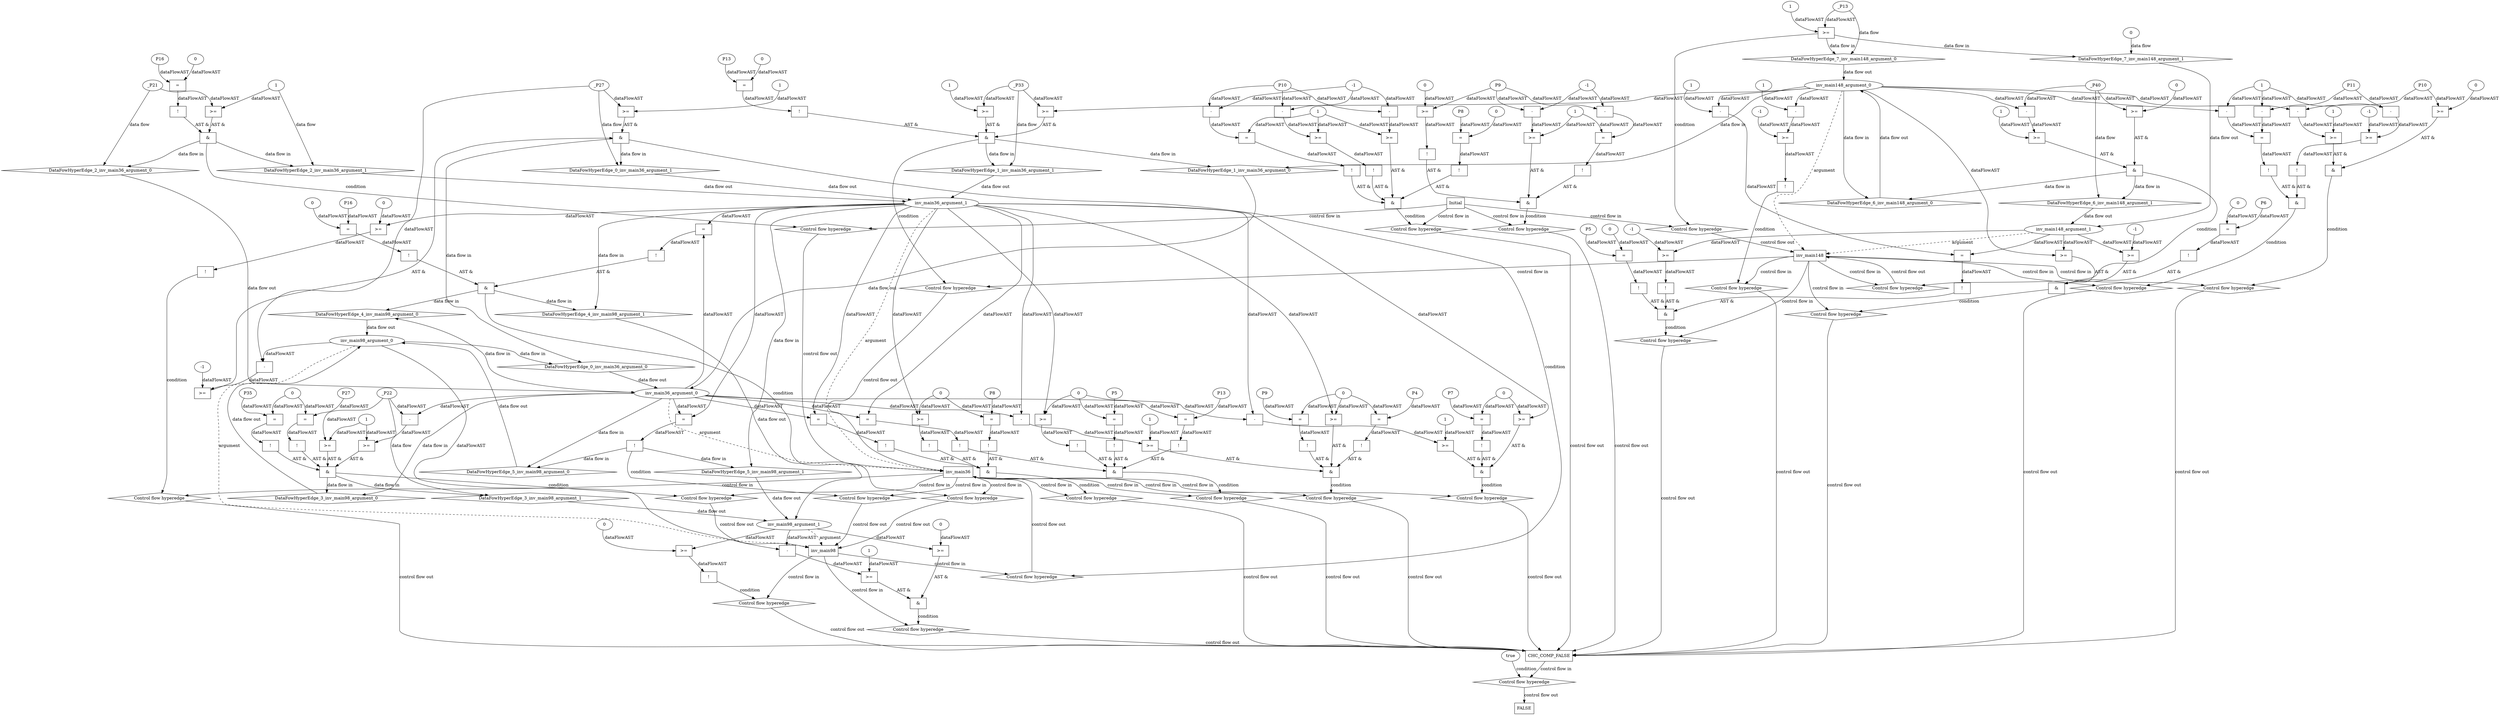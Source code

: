 digraph dag {
"CHC_COMP_FALSE" [label="CHC_COMP_FALSE" nodeName="CHC_COMP_FALSE" class=cfn  shape="rect"];
"inv_main148" [label="inv_main148" nodeName="inv_main148" class=cfn  shape="rect"];
"inv_main36" [label="inv_main36" nodeName="inv_main36" class=cfn  shape="rect"];
"inv_main98" [label="inv_main98" nodeName="inv_main98" class=cfn  shape="rect"];
FALSE [label="FALSE" nodeName=FALSE class=cfn  shape="rect"];
Initial [label="Initial" nodeName=Initial class=cfn  shape="rect"];
ControlFowHyperEdge_0 [label="Control flow hyperedge" nodeName=ControlFowHyperEdge_0 class=controlFlowHyperEdge shape="diamond"];
"inv_main98" -> ControlFowHyperEdge_0 [label="control flow in"]
ControlFowHyperEdge_0 -> "inv_main36" [label="control flow out"]
ControlFowHyperEdge_1 [label="Control flow hyperedge" nodeName=ControlFowHyperEdge_1 class=controlFlowHyperEdge shape="diamond"];
"inv_main148" -> ControlFowHyperEdge_1 [label="control flow in"]
ControlFowHyperEdge_1 -> "inv_main36" [label="control flow out"]
ControlFowHyperEdge_2 [label="Control flow hyperedge" nodeName=ControlFowHyperEdge_2 class=controlFlowHyperEdge shape="diamond"];
"Initial" -> ControlFowHyperEdge_2 [label="control flow in"]
ControlFowHyperEdge_2 -> "inv_main36" [label="control flow out"]
ControlFowHyperEdge_3 [label="Control flow hyperedge" nodeName=ControlFowHyperEdge_3 class=controlFlowHyperEdge shape="diamond"];
"inv_main36" -> ControlFowHyperEdge_3 [label="control flow in"]
ControlFowHyperEdge_3 -> "inv_main98" [label="control flow out"]
ControlFowHyperEdge_4 [label="Control flow hyperedge" nodeName=ControlFowHyperEdge_4 class=controlFlowHyperEdge shape="diamond"];
"inv_main36" -> ControlFowHyperEdge_4 [label="control flow in"]
ControlFowHyperEdge_4 -> "inv_main98" [label="control flow out"]
ControlFowHyperEdge_5 [label="Control flow hyperedge" nodeName=ControlFowHyperEdge_5 class=controlFlowHyperEdge shape="diamond"];
"inv_main36" -> ControlFowHyperEdge_5 [label="control flow in"]
ControlFowHyperEdge_5 -> "inv_main98" [label="control flow out"]
ControlFowHyperEdge_6 [label="Control flow hyperedge" nodeName=ControlFowHyperEdge_6 class=controlFlowHyperEdge shape="diamond"];
"inv_main148" -> ControlFowHyperEdge_6 [label="control flow in"]
ControlFowHyperEdge_6 -> "inv_main148" [label="control flow out"]
ControlFowHyperEdge_7 [label="Control flow hyperedge" nodeName=ControlFowHyperEdge_7 class=controlFlowHyperEdge shape="diamond"];
"Initial" -> ControlFowHyperEdge_7 [label="control flow in"]
ControlFowHyperEdge_7 -> "inv_main148" [label="control flow out"]
ControlFowHyperEdge_8 [label="Control flow hyperedge" nodeName=ControlFowHyperEdge_8 class=controlFlowHyperEdge shape="diamond"];
"Initial" -> ControlFowHyperEdge_8 [label="control flow in"]
ControlFowHyperEdge_8 -> "CHC_COMP_FALSE" [label="control flow out"]
ControlFowHyperEdge_9 [label="Control flow hyperedge" nodeName=ControlFowHyperEdge_9 class=controlFlowHyperEdge shape="diamond"];
"inv_main36" -> ControlFowHyperEdge_9 [label="control flow in"]
ControlFowHyperEdge_9 -> "CHC_COMP_FALSE" [label="control flow out"]
ControlFowHyperEdge_10 [label="Control flow hyperedge" nodeName=ControlFowHyperEdge_10 class=controlFlowHyperEdge shape="diamond"];
"inv_main36" -> ControlFowHyperEdge_10 [label="control flow in"]
ControlFowHyperEdge_10 -> "CHC_COMP_FALSE" [label="control flow out"]
ControlFowHyperEdge_11 [label="Control flow hyperedge" nodeName=ControlFowHyperEdge_11 class=controlFlowHyperEdge shape="diamond"];
"inv_main36" -> ControlFowHyperEdge_11 [label="control flow in"]
ControlFowHyperEdge_11 -> "CHC_COMP_FALSE" [label="control flow out"]
ControlFowHyperEdge_12 [label="Control flow hyperedge" nodeName=ControlFowHyperEdge_12 class=controlFlowHyperEdge shape="diamond"];
"inv_main98" -> ControlFowHyperEdge_12 [label="control flow in"]
ControlFowHyperEdge_12 -> "CHC_COMP_FALSE" [label="control flow out"]
ControlFowHyperEdge_13 [label="Control flow hyperedge" nodeName=ControlFowHyperEdge_13 class=controlFlowHyperEdge shape="diamond"];
"inv_main98" -> ControlFowHyperEdge_13 [label="control flow in"]
ControlFowHyperEdge_13 -> "CHC_COMP_FALSE" [label="control flow out"]
ControlFowHyperEdge_14 [label="Control flow hyperedge" nodeName=ControlFowHyperEdge_14 class=controlFlowHyperEdge shape="diamond"];
"inv_main36" -> ControlFowHyperEdge_14 [label="control flow in"]
ControlFowHyperEdge_14 -> "CHC_COMP_FALSE" [label="control flow out"]
ControlFowHyperEdge_15 [label="Control flow hyperedge" nodeName=ControlFowHyperEdge_15 class=controlFlowHyperEdge shape="diamond"];
"inv_main36" -> ControlFowHyperEdge_15 [label="control flow in"]
ControlFowHyperEdge_15 -> "CHC_COMP_FALSE" [label="control flow out"]
ControlFowHyperEdge_16 [label="Control flow hyperedge" nodeName=ControlFowHyperEdge_16 class=controlFlowHyperEdge shape="diamond"];
"Initial" -> ControlFowHyperEdge_16 [label="control flow in"]
ControlFowHyperEdge_16 -> "CHC_COMP_FALSE" [label="control flow out"]
ControlFowHyperEdge_17 [label="Control flow hyperedge" nodeName=ControlFowHyperEdge_17 class=controlFlowHyperEdge shape="diamond"];
"inv_main148" -> ControlFowHyperEdge_17 [label="control flow in"]
ControlFowHyperEdge_17 -> "CHC_COMP_FALSE" [label="control flow out"]
ControlFowHyperEdge_18 [label="Control flow hyperedge" nodeName=ControlFowHyperEdge_18 class=controlFlowHyperEdge shape="diamond"];
"inv_main148" -> ControlFowHyperEdge_18 [label="control flow in"]
ControlFowHyperEdge_18 -> "CHC_COMP_FALSE" [label="control flow out"]
ControlFowHyperEdge_19 [label="Control flow hyperedge" nodeName=ControlFowHyperEdge_19 class=controlFlowHyperEdge shape="diamond"];
"inv_main148" -> ControlFowHyperEdge_19 [label="control flow in"]
ControlFowHyperEdge_19 -> "CHC_COMP_FALSE" [label="control flow out"]
ControlFowHyperEdge_20 [label="Control flow hyperedge" nodeName=ControlFowHyperEdge_20 class=controlFlowHyperEdge shape="diamond"];
"inv_main148" -> ControlFowHyperEdge_20 [label="control flow in"]
ControlFowHyperEdge_20 -> "CHC_COMP_FALSE" [label="control flow out"]
ControlFowHyperEdge_21 [label="Control flow hyperedge" nodeName=ControlFowHyperEdge_21 class=controlFlowHyperEdge shape="diamond"];
"inv_main148" -> ControlFowHyperEdge_21 [label="control flow in"]
ControlFowHyperEdge_21 -> "CHC_COMP_FALSE" [label="control flow out"]
ControlFowHyperEdge_22 [label="Control flow hyperedge" nodeName=ControlFowHyperEdge_22 class=controlFlowHyperEdge shape="diamond"];
"CHC_COMP_FALSE" -> ControlFowHyperEdge_22 [label="control flow in"]
ControlFowHyperEdge_22 -> "FALSE" [label="control flow out"]
"inv_main36_argument_0" [label="inv_main36_argument_0" nodeName=argument0 class=argument  head="inv_main36" shape="oval"];
"inv_main36_argument_0" -> "inv_main36"[label="argument" style="dashed"]
"inv_main36_argument_1" [label="inv_main36_argument_1" nodeName=argument1 class=argument  head="inv_main36" shape="oval"];
"inv_main36_argument_1" -> "inv_main36"[label="argument" style="dashed"]
"inv_main98_argument_0" [label="inv_main98_argument_0" nodeName=argument0 class=argument  head="inv_main98" shape="oval"];
"inv_main98_argument_0" -> "inv_main98"[label="argument" style="dashed"]
"inv_main98_argument_1" [label="inv_main98_argument_1" nodeName=argument1 class=argument  head="inv_main98" shape="oval"];
"inv_main98_argument_1" -> "inv_main98"[label="argument" style="dashed"]
"inv_main148_argument_0" [label="inv_main148_argument_0" nodeName=argument0 class=argument  head="inv_main148" shape="oval"];
"inv_main148_argument_0" -> "inv_main148"[label="argument" style="dashed"]
"inv_main148_argument_1" [label="inv_main148_argument_1" nodeName=argument1 class=argument  head="inv_main148" shape="oval"];
"inv_main148_argument_1" -> "inv_main148"[label="argument" style="dashed"]

"xxxinv_main36___inv_main98_0xxx_and" [label="&" nodeName="xxxinv_main36___inv_main98_0xxx_and" class=Operator shape="rect"];
"xxxinv_main36___inv_main98_0xxxguard_0_node_0" [label=">=" nodeName="xxxinv_main36___inv_main98_0xxxguard_0_node_0" class=Operator  shape="rect"];
"xxxinv_main36___inv_main98_0xxxguard_0_node_1" [label="-" nodeName="xxxinv_main36___inv_main98_0xxxguard_0_node_1" class= Operator shape="rect"];
"xxxinv_main36___inv_main98_0xxxguard_0_node_4" [label="-1" nodeName="xxxinv_main36___inv_main98_0xxxguard_0_node_4" class=Literal ];
"xxxinv_main36___inv_main98_0xxxguard_0_node_1" -> "xxxinv_main36___inv_main98_0xxxguard_0_node_0"[label="dataFlowAST"]
"xxxinv_main36___inv_main98_0xxxguard_0_node_4" -> "xxxinv_main36___inv_main98_0xxxguard_0_node_0"[label="dataFlowAST"]
"inv_main98_argument_0" -> "xxxinv_main36___inv_main98_0xxxguard_0_node_1"[label="dataFlowAST"]
"xxxinv_main36___inv_main98_0xxxdataFlow_0_node_0" -> "xxxinv_main36___inv_main98_0xxxguard_0_node_1"[label="dataFlowAST"]

"xxxinv_main36___inv_main98_0xxxguard_0_node_0" -> "xxxinv_main36___inv_main98_0xxx_and" [label="AST &"];
"xxxinv_main36___inv_main98_0xxxguard1_node_0" [label=">=" nodeName="xxxinv_main36___inv_main98_0xxxguard1_node_0" class=Operator  shape="rect"];
"xxxinv_main36___inv_main98_0xxxguard1_node_2" [label="1" nodeName="xxxinv_main36___inv_main98_0xxxguard1_node_2" class=Literal ];
"xxxinv_main36___inv_main98_0xxxdataFlow_0_node_0" -> "xxxinv_main36___inv_main98_0xxxguard1_node_0"[label="dataFlowAST"]
"xxxinv_main36___inv_main98_0xxxguard1_node_2" -> "xxxinv_main36___inv_main98_0xxxguard1_node_0"[label="dataFlowAST"]

"xxxinv_main36___inv_main98_0xxxguard1_node_0" -> "xxxinv_main36___inv_main98_0xxx_and" [label="AST &"];
"xxxinv_main36___inv_main98_0xxx_and" -> "ControlFowHyperEdge_0" [label="condition"];
"xxxinv_main36___inv_main98_0xxxdataFlow_0_node_0" [label="_P27" nodeName="xxxinv_main36___inv_main98_0xxxdataFlow_0_node_0" class=Constant ];

"xxxinv_main36___inv_main98_0xxxdataFlow_0_node_0" -> "DataFowHyperEdge_0_inv_main36_argument_1" [label="data flow"];
"xxxinv_main36___inv_main148_1xxx_and" [label="&" nodeName="xxxinv_main36___inv_main148_1xxx_and" class=Operator shape="rect"];
"xxxinv_main36___inv_main148_1xxxguard_0_node_0" [label="!" nodeName="xxxinv_main36___inv_main148_1xxxguard_0_node_0" class=Operator shape="rect"];
"xxxinv_main36___inv_main148_1xxxguard_0_node_1" [label="=" nodeName="xxxinv_main36___inv_main148_1xxxguard_0_node_1" class=Operator  shape="rect"];
"xxxinv_main36___inv_main148_1xxxguard_0_node_2" [label="P13" nodeName="xxxinv_main36___inv_main148_1xxxguard_0_node_2" class=Constant ];
"xxxinv_main36___inv_main148_1xxxguard_0_node_3" [label="0" nodeName="xxxinv_main36___inv_main148_1xxxguard_0_node_3" class=Literal ];
"xxxinv_main36___inv_main148_1xxxguard_0_node_1" -> "xxxinv_main36___inv_main148_1xxxguard_0_node_0"[label="dataFlowAST"]
"xxxinv_main36___inv_main148_1xxxguard_0_node_2" -> "xxxinv_main36___inv_main148_1xxxguard_0_node_1"[label="dataFlowAST"]
"xxxinv_main36___inv_main148_1xxxguard_0_node_3" -> "xxxinv_main36___inv_main148_1xxxguard_0_node_1"[label="dataFlowAST"]

"xxxinv_main36___inv_main148_1xxxguard_0_node_0" -> "xxxinv_main36___inv_main148_1xxx_and" [label="AST &"];
"xxxinv_main36___inv_main148_1xxxguard1_node_0" [label=">=" nodeName="xxxinv_main36___inv_main148_1xxxguard1_node_0" class=Operator  shape="rect"];
"inv_main148_argument_0" -> "xxxinv_main36___inv_main148_1xxxguard1_node_0"[label="dataFlowAST"]
"xxxinv_main36___inv_main148_1xxxdataFlow_0_node_0" -> "xxxinv_main36___inv_main148_1xxxguard1_node_0"[label="dataFlowAST"]

"xxxinv_main36___inv_main148_1xxxguard1_node_0" -> "xxxinv_main36___inv_main148_1xxx_and" [label="AST &"];
"xxxinv_main36___inv_main148_1xxxguard2_node_0" [label=">=" nodeName="xxxinv_main36___inv_main148_1xxxguard2_node_0" class=Operator  shape="rect"];
"xxxinv_main36___inv_main148_1xxxguard2_node_2" [label="1" nodeName="xxxinv_main36___inv_main148_1xxxguard2_node_2" class=Literal ];
"xxxinv_main36___inv_main148_1xxxdataFlow_0_node_0" -> "xxxinv_main36___inv_main148_1xxxguard2_node_0"[label="dataFlowAST"]
"xxxinv_main36___inv_main148_1xxxguard2_node_2" -> "xxxinv_main36___inv_main148_1xxxguard2_node_0"[label="dataFlowAST"]

"xxxinv_main36___inv_main148_1xxxguard2_node_0" -> "xxxinv_main36___inv_main148_1xxx_and" [label="AST &"];
"xxxinv_main36___inv_main148_1xxx_and" -> "ControlFowHyperEdge_1" [label="condition"];
"xxxinv_main36___inv_main148_1xxxdataFlow_0_node_0" [label="_P33" nodeName="xxxinv_main36___inv_main148_1xxxdataFlow_0_node_0" class=Constant ];

"xxxinv_main36___inv_main148_1xxxdataFlow_0_node_0" -> "DataFowHyperEdge_1_inv_main36_argument_1" [label="data flow"];
"xxxinv_main36___Initial_2xxx_and" [label="&" nodeName="xxxinv_main36___Initial_2xxx_and" class=Operator shape="rect"];
"xxxinv_main36___Initial_2xxxguard_0_node_0" [label="!" nodeName="xxxinv_main36___Initial_2xxxguard_0_node_0" class=Operator shape="rect"];
"xxxinv_main36___Initial_2xxxguard_0_node_1" [label="=" nodeName="xxxinv_main36___Initial_2xxxguard_0_node_1" class=Operator  shape="rect"];
"xxxinv_main36___Initial_2xxxguard_0_node_2" [label="P16" nodeName="xxxinv_main36___Initial_2xxxguard_0_node_2" class=Constant ];
"xxxinv_main36___Initial_2xxxguard_0_node_3" [label="0" nodeName="xxxinv_main36___Initial_2xxxguard_0_node_3" class=Literal ];
"xxxinv_main36___Initial_2xxxguard_0_node_1" -> "xxxinv_main36___Initial_2xxxguard_0_node_0"[label="dataFlowAST"]
"xxxinv_main36___Initial_2xxxguard_0_node_2" -> "xxxinv_main36___Initial_2xxxguard_0_node_1"[label="dataFlowAST"]
"xxxinv_main36___Initial_2xxxguard_0_node_3" -> "xxxinv_main36___Initial_2xxxguard_0_node_1"[label="dataFlowAST"]

"xxxinv_main36___Initial_2xxxguard_0_node_0" -> "xxxinv_main36___Initial_2xxx_and" [label="AST &"];
"xxxinv_main36___Initial_2xxxguard1_node_0" [label=">=" nodeName="xxxinv_main36___Initial_2xxxguard1_node_0" class=Operator  shape="rect"];
"xxxinv_main36___Initial_2xxxdataFlow_0_node_0" -> "xxxinv_main36___Initial_2xxxguard1_node_0"[label="dataFlowAST"]
"xxxinv_main36___Initial_2xxxdataFlow1_node_0" -> "xxxinv_main36___Initial_2xxxguard1_node_0"[label="dataFlowAST"]

"xxxinv_main36___Initial_2xxxguard1_node_0" -> "xxxinv_main36___Initial_2xxx_and" [label="AST &"];
"xxxinv_main36___Initial_2xxx_and" -> "ControlFowHyperEdge_2" [label="condition"];
"xxxinv_main36___Initial_2xxxdataFlow_0_node_0" [label="_P21" nodeName="xxxinv_main36___Initial_2xxxdataFlow_0_node_0" class=Constant ];

"xxxinv_main36___Initial_2xxxdataFlow_0_node_0" -> "DataFowHyperEdge_2_inv_main36_argument_0" [label="data flow"];
"xxxinv_main36___Initial_2xxxdataFlow1_node_0" [label="1" nodeName="xxxinv_main36___Initial_2xxxdataFlow1_node_0" class=Literal ];

"xxxinv_main36___Initial_2xxxdataFlow1_node_0" -> "DataFowHyperEdge_2_inv_main36_argument_1" [label="data flow"];
"xxxinv_main98___inv_main36_3xxx_and" [label="&" nodeName="xxxinv_main98___inv_main36_3xxx_and" class=Operator shape="rect"];
"xxxinv_main98___inv_main36_3xxxguard_0_node_0" [label="!" nodeName="xxxinv_main98___inv_main36_3xxxguard_0_node_0" class=Operator shape="rect"];
"xxxinv_main98___inv_main36_3xxxguard_0_node_1" [label="=" nodeName="xxxinv_main98___inv_main36_3xxxguard_0_node_1" class=Operator  shape="rect"];
"xxxinv_main98___inv_main36_3xxxguard_0_node_2" [label="P35" nodeName="xxxinv_main98___inv_main36_3xxxguard_0_node_2" class=Constant ];
"xxxinv_main98___inv_main36_3xxxguard_0_node_3" [label="0" nodeName="xxxinv_main98___inv_main36_3xxxguard_0_node_3" class=Literal ];
"xxxinv_main98___inv_main36_3xxxguard_0_node_1" -> "xxxinv_main98___inv_main36_3xxxguard_0_node_0"[label="dataFlowAST"]
"xxxinv_main98___inv_main36_3xxxguard_0_node_2" -> "xxxinv_main98___inv_main36_3xxxguard_0_node_1"[label="dataFlowAST"]
"xxxinv_main98___inv_main36_3xxxguard_0_node_3" -> "xxxinv_main98___inv_main36_3xxxguard_0_node_1"[label="dataFlowAST"]

"xxxinv_main98___inv_main36_3xxxguard_0_node_0" -> "xxxinv_main98___inv_main36_3xxx_and" [label="AST &"];
"xxxinv_main98___inv_main36_3xxxguard1_node_0" [label="!" nodeName="xxxinv_main98___inv_main36_3xxxguard1_node_0" class=Operator shape="rect"];
"xxxinv_main98___inv_main36_3xxxguard1_node_1" [label="=" nodeName="xxxinv_main98___inv_main36_3xxxguard1_node_1" class=Operator  shape="rect"];
"xxxinv_main98___inv_main36_3xxxguard1_node_2" [label="P27" nodeName="xxxinv_main98___inv_main36_3xxxguard1_node_2" class=Constant ];
"xxxinv_main98___inv_main36_3xxxguard1_node_1" -> "xxxinv_main98___inv_main36_3xxxguard1_node_0"[label="dataFlowAST"]
"xxxinv_main98___inv_main36_3xxxguard1_node_2" -> "xxxinv_main98___inv_main36_3xxxguard1_node_1"[label="dataFlowAST"]
"xxxinv_main98___inv_main36_3xxxguard_0_node_3" -> "xxxinv_main98___inv_main36_3xxxguard1_node_1"[label="dataFlowAST"]

"xxxinv_main98___inv_main36_3xxxguard1_node_0" -> "xxxinv_main98___inv_main36_3xxx_and" [label="AST &"];
"xxxinv_main98___inv_main36_3xxxguard2_node_0" [label=">=" nodeName="xxxinv_main98___inv_main36_3xxxguard2_node_0" class=Operator  shape="rect"];
"xxxinv_main98___inv_main36_3xxxguard2_node_1" [label="-" nodeName="xxxinv_main98___inv_main36_3xxxguard2_node_1" class= Operator shape="rect"];
"xxxinv_main98___inv_main36_3xxxguard2_node_4" [label="1" nodeName="xxxinv_main98___inv_main36_3xxxguard2_node_4" class=Literal ];
"xxxinv_main98___inv_main36_3xxxguard2_node_1" -> "xxxinv_main98___inv_main36_3xxxguard2_node_0"[label="dataFlowAST"]
"xxxinv_main98___inv_main36_3xxxguard2_node_4" -> "xxxinv_main98___inv_main36_3xxxguard2_node_0"[label="dataFlowAST"]
"inv_main36_argument_0" -> "xxxinv_main98___inv_main36_3xxxguard2_node_1"[label="dataFlowAST"]
"xxxinv_main98___inv_main36_3xxxdataFlow_0_node_0" -> "xxxinv_main98___inv_main36_3xxxguard2_node_1"[label="dataFlowAST"]

"xxxinv_main98___inv_main36_3xxxguard2_node_0" -> "xxxinv_main98___inv_main36_3xxx_and" [label="AST &"];
"xxxinv_main98___inv_main36_3xxxguard3_node_0" [label=">=" nodeName="xxxinv_main98___inv_main36_3xxxguard3_node_0" class=Operator  shape="rect"];
"xxxinv_main98___inv_main36_3xxxdataFlow_0_node_0" -> "xxxinv_main98___inv_main36_3xxxguard3_node_0"[label="dataFlowAST"]
"xxxinv_main98___inv_main36_3xxxguard2_node_4" -> "xxxinv_main98___inv_main36_3xxxguard3_node_0"[label="dataFlowAST"]

"xxxinv_main98___inv_main36_3xxxguard3_node_0" -> "xxxinv_main98___inv_main36_3xxx_and" [label="AST &"];
"xxxinv_main98___inv_main36_3xxx_and" -> "ControlFowHyperEdge_3" [label="condition"];
"xxxinv_main98___inv_main36_3xxxdataFlow_0_node_0" [label="_P22" nodeName="xxxinv_main98___inv_main36_3xxxdataFlow_0_node_0" class=Constant ];

"xxxinv_main98___inv_main36_3xxxdataFlow_0_node_0" -> "DataFowHyperEdge_3_inv_main98_argument_1" [label="data flow"];
"xxxinv_main98___inv_main36_4xxx_and" [label="&" nodeName="xxxinv_main98___inv_main36_4xxx_and" class=Operator shape="rect"];
"xxxinv_main98___inv_main36_4xxxguard_0_node_0" [label="!" nodeName="xxxinv_main98___inv_main36_4xxxguard_0_node_0" class=Operator shape="rect"];
"xxxinv_main98___inv_main36_4xxxguard_0_node_1" [label="=" nodeName="xxxinv_main98___inv_main36_4xxxguard_0_node_1" class=Operator  shape="rect"];
"xxxinv_main98___inv_main36_4xxxguard_0_node_2" [label="P16" nodeName="xxxinv_main98___inv_main36_4xxxguard_0_node_2" class=Constant ];
"xxxinv_main98___inv_main36_4xxxguard_0_node_3" [label="0" nodeName="xxxinv_main98___inv_main36_4xxxguard_0_node_3" class=Literal ];
"xxxinv_main98___inv_main36_4xxxguard_0_node_1" -> "xxxinv_main98___inv_main36_4xxxguard_0_node_0"[label="dataFlowAST"]
"xxxinv_main98___inv_main36_4xxxguard_0_node_2" -> "xxxinv_main98___inv_main36_4xxxguard_0_node_1"[label="dataFlowAST"]
"xxxinv_main98___inv_main36_4xxxguard_0_node_3" -> "xxxinv_main98___inv_main36_4xxxguard_0_node_1"[label="dataFlowAST"]

"xxxinv_main98___inv_main36_4xxxguard_0_node_0" -> "xxxinv_main98___inv_main36_4xxx_and" [label="AST &"];
"xxxinv_main98___inv_main36_4xxxguard1_node_0" [label="!" nodeName="xxxinv_main98___inv_main36_4xxxguard1_node_0" class=Operator shape="rect"];
"xxxinv_main98___inv_main36_4xxxguard1_node_1" [label="=" nodeName="xxxinv_main98___inv_main36_4xxxguard1_node_1" class=Operator  shape="rect"];
"xxxinv_main98___inv_main36_4xxxguard1_node_1" -> "xxxinv_main98___inv_main36_4xxxguard1_node_0"[label="dataFlowAST"]
"inv_main36_argument_1" -> "xxxinv_main98___inv_main36_4xxxguard1_node_1"[label="dataFlowAST"]
"inv_main36_argument_0" -> "xxxinv_main98___inv_main36_4xxxguard1_node_1"[label="dataFlowAST"]

"xxxinv_main98___inv_main36_4xxxguard1_node_0" -> "xxxinv_main98___inv_main36_4xxx_and" [label="AST &"];
"xxxinv_main98___inv_main36_4xxx_and" -> "ControlFowHyperEdge_4" [label="condition"];
"xxxinv_main98___inv_main36_5xxxguard_0_node_0" [label="!" nodeName="xxxinv_main98___inv_main36_5xxxguard_0_node_0" class=Operator shape="rect"];
"xxxinv_main98___inv_main36_5xxxguard_0_node_1" [label="=" nodeName="xxxinv_main98___inv_main36_5xxxguard_0_node_1" class=Operator  shape="rect"];
"xxxinv_main98___inv_main36_5xxxguard_0_node_1" -> "xxxinv_main98___inv_main36_5xxxguard_0_node_0"[label="dataFlowAST"]
"inv_main36_argument_1" -> "xxxinv_main98___inv_main36_5xxxguard_0_node_1"[label="dataFlowAST"]
"inv_main36_argument_0" -> "xxxinv_main98___inv_main36_5xxxguard_0_node_1"[label="dataFlowAST"]

"xxxinv_main98___inv_main36_5xxxguard_0_node_0" -> "ControlFowHyperEdge_5" [label="condition"];
"xxxinv_main148___inv_main148_6xxx_and" [label="&" nodeName="xxxinv_main148___inv_main148_6xxx_and" class=Operator shape="rect"];
"xxxinv_main148___inv_main148_6xxxguard_0_node_0" [label=">=" nodeName="xxxinv_main148___inv_main148_6xxxguard_0_node_0" class=Operator  shape="rect"];
"xxxinv_main148___inv_main148_6xxxguard_0_node_1" [label="-" nodeName="xxxinv_main148___inv_main148_6xxxguard_0_node_1" class= Operator shape="rect"];
"xxxinv_main148___inv_main148_6xxxguard_0_node_4" [label="1" nodeName="xxxinv_main148___inv_main148_6xxxguard_0_node_4" class=Literal ];
"xxxinv_main148___inv_main148_6xxxguard_0_node_1" -> "xxxinv_main148___inv_main148_6xxxguard_0_node_0"[label="dataFlowAST"]
"xxxinv_main148___inv_main148_6xxxguard_0_node_4" -> "xxxinv_main148___inv_main148_6xxxguard_0_node_0"[label="dataFlowAST"]
"inv_main148_argument_0" -> "xxxinv_main148___inv_main148_6xxxguard_0_node_1"[label="dataFlowAST"]
"xxxinv_main148___inv_main148_6xxxdataFlow_0_node_0" -> "xxxinv_main148___inv_main148_6xxxguard_0_node_1"[label="dataFlowAST"]

"xxxinv_main148___inv_main148_6xxxguard_0_node_0" -> "xxxinv_main148___inv_main148_6xxx_and" [label="AST &"];
"xxxinv_main148___inv_main148_6xxxguard1_node_0" [label=">=" nodeName="xxxinv_main148___inv_main148_6xxxguard1_node_0" class=Operator  shape="rect"];
"xxxinv_main148___inv_main148_6xxxguard1_node_2" [label="0" nodeName="xxxinv_main148___inv_main148_6xxxguard1_node_2" class=Literal ];
"xxxinv_main148___inv_main148_6xxxdataFlow_0_node_0" -> "xxxinv_main148___inv_main148_6xxxguard1_node_0"[label="dataFlowAST"]
"xxxinv_main148___inv_main148_6xxxguard1_node_2" -> "xxxinv_main148___inv_main148_6xxxguard1_node_0"[label="dataFlowAST"]

"xxxinv_main148___inv_main148_6xxxguard1_node_0" -> "xxxinv_main148___inv_main148_6xxx_and" [label="AST &"];
"xxxinv_main148___inv_main148_6xxx_and" -> "ControlFowHyperEdge_6" [label="condition"];
"xxxinv_main148___inv_main148_6xxxdataFlow_0_node_0" [label="_P40" nodeName="xxxinv_main148___inv_main148_6xxxdataFlow_0_node_0" class=Constant ];

"xxxinv_main148___inv_main148_6xxxdataFlow_0_node_0" -> "DataFowHyperEdge_6_inv_main148_argument_1" [label="data flow"];
"xxxinv_main148___Initial_7xxxguard_0_node_0" [label=">=" nodeName="xxxinv_main148___Initial_7xxxguard_0_node_0" class=Operator  shape="rect"];
"xxxinv_main148___Initial_7xxxguard_0_node_2" [label="1" nodeName="xxxinv_main148___Initial_7xxxguard_0_node_2" class=Literal ];
"xxxinv_main148___Initial_7xxxdataFlow_0_node_0" -> "xxxinv_main148___Initial_7xxxguard_0_node_0"[label="dataFlowAST"]
"xxxinv_main148___Initial_7xxxguard_0_node_2" -> "xxxinv_main148___Initial_7xxxguard_0_node_0"[label="dataFlowAST"]

"xxxinv_main148___Initial_7xxxguard_0_node_0" -> "ControlFowHyperEdge_7" [label="condition"];
"xxxinv_main148___Initial_7xxxdataFlow_0_node_0" [label="_P13" nodeName="xxxinv_main148___Initial_7xxxdataFlow_0_node_0" class=Constant ];

"xxxinv_main148___Initial_7xxxdataFlow_0_node_0" -> "DataFowHyperEdge_7_inv_main148_argument_0" [label="data flow"];
"xxxinv_main148___Initial_7xxxdataFlow1_node_0" [label="0" nodeName="xxxinv_main148___Initial_7xxxdataFlow1_node_0" class=Literal ];

"xxxinv_main148___Initial_7xxxdataFlow1_node_0" -> "DataFowHyperEdge_7_inv_main148_argument_1" [label="data flow"];
"xxxCHC_COMP_FALSE___Initial_8xxx_and" [label="&" nodeName="xxxCHC_COMP_FALSE___Initial_8xxx_and" class=Operator shape="rect"];
"xxxCHC_COMP_FALSE___Initial_8xxxguard_0_node_0" [label="!" nodeName="xxxCHC_COMP_FALSE___Initial_8xxxguard_0_node_0" class=Operator shape="rect"];
"xxxCHC_COMP_FALSE___Initial_8xxxguard_0_node_1" [label="=" nodeName="xxxCHC_COMP_FALSE___Initial_8xxxguard_0_node_1" class=Operator  shape="rect"];
"xxxCHC_COMP_FALSE___Initial_8xxxguard_0_node_2" [label="P8" nodeName="xxxCHC_COMP_FALSE___Initial_8xxxguard_0_node_2" class=Constant ];
"xxxCHC_COMP_FALSE___Initial_8xxxguard_0_node_3" [label="0" nodeName="xxxCHC_COMP_FALSE___Initial_8xxxguard_0_node_3" class=Literal ];
"xxxCHC_COMP_FALSE___Initial_8xxxguard_0_node_1" -> "xxxCHC_COMP_FALSE___Initial_8xxxguard_0_node_0"[label="dataFlowAST"]
"xxxCHC_COMP_FALSE___Initial_8xxxguard_0_node_2" -> "xxxCHC_COMP_FALSE___Initial_8xxxguard_0_node_1"[label="dataFlowAST"]
"xxxCHC_COMP_FALSE___Initial_8xxxguard_0_node_3" -> "xxxCHC_COMP_FALSE___Initial_8xxxguard_0_node_1"[label="dataFlowAST"]

"xxxCHC_COMP_FALSE___Initial_8xxxguard_0_node_0" -> "xxxCHC_COMP_FALSE___Initial_8xxx_and" [label="AST &"];
"xxxCHC_COMP_FALSE___Initial_8xxxguard1_node_0" [label=">=" nodeName="xxxCHC_COMP_FALSE___Initial_8xxxguard1_node_0" class=Operator  shape="rect"];
"xxxCHC_COMP_FALSE___Initial_8xxxguard1_node_1" [label="-" nodeName="xxxCHC_COMP_FALSE___Initial_8xxxguard1_node_1" class= Operator shape="rect"];
"xxxCHC_COMP_FALSE___Initial_8xxxguard1_node_2" [label="P10" nodeName="xxxCHC_COMP_FALSE___Initial_8xxxguard1_node_2" class=Constant ];
"xxxCHC_COMP_FALSE___Initial_8xxxguard1_node_3" [label="-1" nodeName="xxxCHC_COMP_FALSE___Initial_8xxxguard1_node_3" class=Literal ];
"xxxCHC_COMP_FALSE___Initial_8xxxguard1_node_4" [label="1" nodeName="xxxCHC_COMP_FALSE___Initial_8xxxguard1_node_4" class=Literal ];
"xxxCHC_COMP_FALSE___Initial_8xxxguard1_node_1" -> "xxxCHC_COMP_FALSE___Initial_8xxxguard1_node_0"[label="dataFlowAST"]
"xxxCHC_COMP_FALSE___Initial_8xxxguard1_node_4" -> "xxxCHC_COMP_FALSE___Initial_8xxxguard1_node_0"[label="dataFlowAST"]
"xxxCHC_COMP_FALSE___Initial_8xxxguard1_node_2" -> "xxxCHC_COMP_FALSE___Initial_8xxxguard1_node_1"[label="dataFlowAST"]
"xxxCHC_COMP_FALSE___Initial_8xxxguard1_node_3" -> "xxxCHC_COMP_FALSE___Initial_8xxxguard1_node_1"[label="dataFlowAST"]

"xxxCHC_COMP_FALSE___Initial_8xxxguard1_node_0" -> "xxxCHC_COMP_FALSE___Initial_8xxx_and" [label="AST &"];
"xxxCHC_COMP_FALSE___Initial_8xxxguard2_node_0" [label="!" nodeName="xxxCHC_COMP_FALSE___Initial_8xxxguard2_node_0" class=Operator shape="rect"];
"xxxCHC_COMP_FALSE___Initial_8xxxguard2_node_1" [label=">=" nodeName="xxxCHC_COMP_FALSE___Initial_8xxxguard2_node_1" class=Operator  shape="rect"];
"xxxCHC_COMP_FALSE___Initial_8xxxguard2_node_2" [label="-" nodeName="xxxCHC_COMP_FALSE___Initial_8xxxguard2_node_2" class= Operator shape="rect"];
"xxxCHC_COMP_FALSE___Initial_8xxxguard2_node_1" -> "xxxCHC_COMP_FALSE___Initial_8xxxguard2_node_0"[label="dataFlowAST"]
"xxxCHC_COMP_FALSE___Initial_8xxxguard2_node_2" -> "xxxCHC_COMP_FALSE___Initial_8xxxguard2_node_1"[label="dataFlowAST"]
"xxxCHC_COMP_FALSE___Initial_8xxxguard1_node_4" -> "xxxCHC_COMP_FALSE___Initial_8xxxguard2_node_1"[label="dataFlowAST"]
"xxxCHC_COMP_FALSE___Initial_8xxxguard1_node_2" -> "xxxCHC_COMP_FALSE___Initial_8xxxguard2_node_2"[label="dataFlowAST"]
"xxxCHC_COMP_FALSE___Initial_8xxxguard1_node_3" -> "xxxCHC_COMP_FALSE___Initial_8xxxguard2_node_2"[label="dataFlowAST"]

"xxxCHC_COMP_FALSE___Initial_8xxxguard2_node_0" -> "xxxCHC_COMP_FALSE___Initial_8xxx_and" [label="AST &"];
"xxxCHC_COMP_FALSE___Initial_8xxxguard3_node_0" [label="!" nodeName="xxxCHC_COMP_FALSE___Initial_8xxxguard3_node_0" class=Operator shape="rect"];
"xxxCHC_COMP_FALSE___Initial_8xxxguard3_node_1" [label="=" nodeName="xxxCHC_COMP_FALSE___Initial_8xxxguard3_node_1" class=Operator  shape="rect"];
"xxxCHC_COMP_FALSE___Initial_8xxxguard3_node_3" [label="-" nodeName="xxxCHC_COMP_FALSE___Initial_8xxxguard3_node_3" class= Operator shape="rect"];
"xxxCHC_COMP_FALSE___Initial_8xxxguard3_node_1" -> "xxxCHC_COMP_FALSE___Initial_8xxxguard3_node_0"[label="dataFlowAST"]
"xxxCHC_COMP_FALSE___Initial_8xxxguard1_node_4" -> "xxxCHC_COMP_FALSE___Initial_8xxxguard3_node_1"[label="dataFlowAST"]
"xxxCHC_COMP_FALSE___Initial_8xxxguard3_node_3" -> "xxxCHC_COMP_FALSE___Initial_8xxxguard3_node_1"[label="dataFlowAST"]
"xxxCHC_COMP_FALSE___Initial_8xxxguard1_node_2" -> "xxxCHC_COMP_FALSE___Initial_8xxxguard3_node_3"[label="dataFlowAST"]
"xxxCHC_COMP_FALSE___Initial_8xxxguard1_node_3" -> "xxxCHC_COMP_FALSE___Initial_8xxxguard3_node_3"[label="dataFlowAST"]

"xxxCHC_COMP_FALSE___Initial_8xxxguard3_node_0" -> "xxxCHC_COMP_FALSE___Initial_8xxx_and" [label="AST &"];
"xxxCHC_COMP_FALSE___Initial_8xxx_and" -> "ControlFowHyperEdge_8" [label="condition"];
"xxxCHC_COMP_FALSE___inv_main36_9xxxguard_0_node_0" [label="!" nodeName="xxxCHC_COMP_FALSE___inv_main36_9xxxguard_0_node_0" class=Operator shape="rect"];
"xxxCHC_COMP_FALSE___inv_main36_9xxxguard_0_node_1" [label=">=" nodeName="xxxCHC_COMP_FALSE___inv_main36_9xxxguard_0_node_1" class=Operator  shape="rect"];
"xxxCHC_COMP_FALSE___inv_main36_9xxxguard_0_node_3" [label="0" nodeName="xxxCHC_COMP_FALSE___inv_main36_9xxxguard_0_node_3" class=Literal ];
"xxxCHC_COMP_FALSE___inv_main36_9xxxguard_0_node_1" -> "xxxCHC_COMP_FALSE___inv_main36_9xxxguard_0_node_0"[label="dataFlowAST"]
"inv_main36_argument_1" -> "xxxCHC_COMP_FALSE___inv_main36_9xxxguard_0_node_1"[label="dataFlowAST"]
"xxxCHC_COMP_FALSE___inv_main36_9xxxguard_0_node_3" -> "xxxCHC_COMP_FALSE___inv_main36_9xxxguard_0_node_1"[label="dataFlowAST"]

"xxxCHC_COMP_FALSE___inv_main36_9xxxguard_0_node_0" -> "ControlFowHyperEdge_9" [label="condition"];
"xxxCHC_COMP_FALSE___inv_main36_10xxx_and" [label="&" nodeName="xxxCHC_COMP_FALSE___inv_main36_10xxx_and" class=Operator shape="rect"];
"xxxCHC_COMP_FALSE___inv_main36_10xxxguard_0_node_0" [label="!" nodeName="xxxCHC_COMP_FALSE___inv_main36_10xxxguard_0_node_0" class=Operator shape="rect"];
"xxxCHC_COMP_FALSE___inv_main36_10xxxguard_0_node_1" [label="=" nodeName="xxxCHC_COMP_FALSE___inv_main36_10xxxguard_0_node_1" class=Operator  shape="rect"];
"xxxCHC_COMP_FALSE___inv_main36_10xxxguard_0_node_2" [label="P5" nodeName="xxxCHC_COMP_FALSE___inv_main36_10xxxguard_0_node_2" class=Constant ];
"xxxCHC_COMP_FALSE___inv_main36_10xxxguard_0_node_3" [label="0" nodeName="xxxCHC_COMP_FALSE___inv_main36_10xxxguard_0_node_3" class=Literal ];
"xxxCHC_COMP_FALSE___inv_main36_10xxxguard_0_node_1" -> "xxxCHC_COMP_FALSE___inv_main36_10xxxguard_0_node_0"[label="dataFlowAST"]
"xxxCHC_COMP_FALSE___inv_main36_10xxxguard_0_node_2" -> "xxxCHC_COMP_FALSE___inv_main36_10xxxguard_0_node_1"[label="dataFlowAST"]
"xxxCHC_COMP_FALSE___inv_main36_10xxxguard_0_node_3" -> "xxxCHC_COMP_FALSE___inv_main36_10xxxguard_0_node_1"[label="dataFlowAST"]

"xxxCHC_COMP_FALSE___inv_main36_10xxxguard_0_node_0" -> "xxxCHC_COMP_FALSE___inv_main36_10xxx_and" [label="AST &"];
"xxxCHC_COMP_FALSE___inv_main36_10xxxguard1_node_0" [label="!" nodeName="xxxCHC_COMP_FALSE___inv_main36_10xxxguard1_node_0" class=Operator shape="rect"];
"xxxCHC_COMP_FALSE___inv_main36_10xxxguard1_node_1" [label="=" nodeName="xxxCHC_COMP_FALSE___inv_main36_10xxxguard1_node_1" class=Operator  shape="rect"];
"xxxCHC_COMP_FALSE___inv_main36_10xxxguard1_node_2" [label="P13" nodeName="xxxCHC_COMP_FALSE___inv_main36_10xxxguard1_node_2" class=Constant ];
"xxxCHC_COMP_FALSE___inv_main36_10xxxguard1_node_1" -> "xxxCHC_COMP_FALSE___inv_main36_10xxxguard1_node_0"[label="dataFlowAST"]
"xxxCHC_COMP_FALSE___inv_main36_10xxxguard1_node_2" -> "xxxCHC_COMP_FALSE___inv_main36_10xxxguard1_node_1"[label="dataFlowAST"]
"xxxCHC_COMP_FALSE___inv_main36_10xxxguard_0_node_3" -> "xxxCHC_COMP_FALSE___inv_main36_10xxxguard1_node_1"[label="dataFlowAST"]

"xxxCHC_COMP_FALSE___inv_main36_10xxxguard1_node_0" -> "xxxCHC_COMP_FALSE___inv_main36_10xxx_and" [label="AST &"];
"xxxCHC_COMP_FALSE___inv_main36_10xxxguard2_node_0" [label="!" nodeName="xxxCHC_COMP_FALSE___inv_main36_10xxxguard2_node_0" class=Operator shape="rect"];
"xxxCHC_COMP_FALSE___inv_main36_10xxxguard2_node_1" [label="=" nodeName="xxxCHC_COMP_FALSE___inv_main36_10xxxguard2_node_1" class=Operator  shape="rect"];
"xxxCHC_COMP_FALSE___inv_main36_10xxxguard2_node_1" -> "xxxCHC_COMP_FALSE___inv_main36_10xxxguard2_node_0"[label="dataFlowAST"]
"inv_main36_argument_1" -> "xxxCHC_COMP_FALSE___inv_main36_10xxxguard2_node_1"[label="dataFlowAST"]
"inv_main36_argument_0" -> "xxxCHC_COMP_FALSE___inv_main36_10xxxguard2_node_1"[label="dataFlowAST"]

"xxxCHC_COMP_FALSE___inv_main36_10xxxguard2_node_0" -> "xxxCHC_COMP_FALSE___inv_main36_10xxx_and" [label="AST &"];
"xxxCHC_COMP_FALSE___inv_main36_10xxxguard3_node_0" [label="!" nodeName="xxxCHC_COMP_FALSE___inv_main36_10xxxguard3_node_0" class=Operator shape="rect"];
"xxxCHC_COMP_FALSE___inv_main36_10xxxguard3_node_1" [label=">=" nodeName="xxxCHC_COMP_FALSE___inv_main36_10xxxguard3_node_1" class=Operator  shape="rect"];
"xxxCHC_COMP_FALSE___inv_main36_10xxxguard3_node_1" -> "xxxCHC_COMP_FALSE___inv_main36_10xxxguard3_node_0"[label="dataFlowAST"]
"inv_main36_argument_1" -> "xxxCHC_COMP_FALSE___inv_main36_10xxxguard3_node_1"[label="dataFlowAST"]
"xxxCHC_COMP_FALSE___inv_main36_10xxxguard_0_node_3" -> "xxxCHC_COMP_FALSE___inv_main36_10xxxguard3_node_1"[label="dataFlowAST"]

"xxxCHC_COMP_FALSE___inv_main36_10xxxguard3_node_0" -> "xxxCHC_COMP_FALSE___inv_main36_10xxx_and" [label="AST &"];
"xxxCHC_COMP_FALSE___inv_main36_10xxx_and" -> "ControlFowHyperEdge_10" [label="condition"];
"xxxCHC_COMP_FALSE___inv_main36_11xxx_and" [label="&" nodeName="xxxCHC_COMP_FALSE___inv_main36_11xxx_and" class=Operator shape="rect"];
"xxxCHC_COMP_FALSE___inv_main36_11xxxguard_0_node_0" [label="!" nodeName="xxxCHC_COMP_FALSE___inv_main36_11xxxguard_0_node_0" class=Operator shape="rect"];
"xxxCHC_COMP_FALSE___inv_main36_11xxxguard_0_node_1" [label="=" nodeName="xxxCHC_COMP_FALSE___inv_main36_11xxxguard_0_node_1" class=Operator  shape="rect"];
"xxxCHC_COMP_FALSE___inv_main36_11xxxguard_0_node_2" [label="P9" nodeName="xxxCHC_COMP_FALSE___inv_main36_11xxxguard_0_node_2" class=Constant ];
"xxxCHC_COMP_FALSE___inv_main36_11xxxguard_0_node_3" [label="0" nodeName="xxxCHC_COMP_FALSE___inv_main36_11xxxguard_0_node_3" class=Literal ];
"xxxCHC_COMP_FALSE___inv_main36_11xxxguard_0_node_1" -> "xxxCHC_COMP_FALSE___inv_main36_11xxxguard_0_node_0"[label="dataFlowAST"]
"xxxCHC_COMP_FALSE___inv_main36_11xxxguard_0_node_2" -> "xxxCHC_COMP_FALSE___inv_main36_11xxxguard_0_node_1"[label="dataFlowAST"]
"xxxCHC_COMP_FALSE___inv_main36_11xxxguard_0_node_3" -> "xxxCHC_COMP_FALSE___inv_main36_11xxxguard_0_node_1"[label="dataFlowAST"]

"xxxCHC_COMP_FALSE___inv_main36_11xxxguard_0_node_0" -> "xxxCHC_COMP_FALSE___inv_main36_11xxx_and" [label="AST &"];
"xxxCHC_COMP_FALSE___inv_main36_11xxxguard1_node_0" [label="!" nodeName="xxxCHC_COMP_FALSE___inv_main36_11xxxguard1_node_0" class=Operator shape="rect"];
"xxxCHC_COMP_FALSE___inv_main36_11xxxguard1_node_1" [label="=" nodeName="xxxCHC_COMP_FALSE___inv_main36_11xxxguard1_node_1" class=Operator  shape="rect"];
"xxxCHC_COMP_FALSE___inv_main36_11xxxguard1_node_2" [label="P4" nodeName="xxxCHC_COMP_FALSE___inv_main36_11xxxguard1_node_2" class=Constant ];
"xxxCHC_COMP_FALSE___inv_main36_11xxxguard1_node_1" -> "xxxCHC_COMP_FALSE___inv_main36_11xxxguard1_node_0"[label="dataFlowAST"]
"xxxCHC_COMP_FALSE___inv_main36_11xxxguard1_node_2" -> "xxxCHC_COMP_FALSE___inv_main36_11xxxguard1_node_1"[label="dataFlowAST"]
"xxxCHC_COMP_FALSE___inv_main36_11xxxguard_0_node_3" -> "xxxCHC_COMP_FALSE___inv_main36_11xxxguard1_node_1"[label="dataFlowAST"]

"xxxCHC_COMP_FALSE___inv_main36_11xxxguard1_node_0" -> "xxxCHC_COMP_FALSE___inv_main36_11xxx_and" [label="AST &"];
"xxxCHC_COMP_FALSE___inv_main36_11xxxguard2_node_0" [label=">=" nodeName="xxxCHC_COMP_FALSE___inv_main36_11xxxguard2_node_0" class=Operator  shape="rect"];
"xxxCHC_COMP_FALSE___inv_main36_11xxxguard2_node_1" [label="-" nodeName="xxxCHC_COMP_FALSE___inv_main36_11xxxguard2_node_1" class= Operator shape="rect"];
"xxxCHC_COMP_FALSE___inv_main36_11xxxguard2_node_4" [label="1" nodeName="xxxCHC_COMP_FALSE___inv_main36_11xxxguard2_node_4" class=Literal ];
"xxxCHC_COMP_FALSE___inv_main36_11xxxguard2_node_1" -> "xxxCHC_COMP_FALSE___inv_main36_11xxxguard2_node_0"[label="dataFlowAST"]
"xxxCHC_COMP_FALSE___inv_main36_11xxxguard2_node_4" -> "xxxCHC_COMP_FALSE___inv_main36_11xxxguard2_node_0"[label="dataFlowAST"]
"inv_main36_argument_1" -> "xxxCHC_COMP_FALSE___inv_main36_11xxxguard2_node_1"[label="dataFlowAST"]
"inv_main36_argument_0" -> "xxxCHC_COMP_FALSE___inv_main36_11xxxguard2_node_1"[label="dataFlowAST"]

"xxxCHC_COMP_FALSE___inv_main36_11xxxguard2_node_0" -> "xxxCHC_COMP_FALSE___inv_main36_11xxx_and" [label="AST &"];
"xxxCHC_COMP_FALSE___inv_main36_11xxxguard3_node_0" [label=">=" nodeName="xxxCHC_COMP_FALSE___inv_main36_11xxxguard3_node_0" class=Operator  shape="rect"];
"inv_main36_argument_1" -> "xxxCHC_COMP_FALSE___inv_main36_11xxxguard3_node_0"[label="dataFlowAST"]
"xxxCHC_COMP_FALSE___inv_main36_11xxxguard_0_node_3" -> "xxxCHC_COMP_FALSE___inv_main36_11xxxguard3_node_0"[label="dataFlowAST"]

"xxxCHC_COMP_FALSE___inv_main36_11xxxguard3_node_0" -> "xxxCHC_COMP_FALSE___inv_main36_11xxx_and" [label="AST &"];
"xxxCHC_COMP_FALSE___inv_main36_11xxx_and" -> "ControlFowHyperEdge_11" [label="condition"];
"xxxCHC_COMP_FALSE___inv_main98_12xxxguard_0_node_0" [label="!" nodeName="xxxCHC_COMP_FALSE___inv_main98_12xxxguard_0_node_0" class=Operator shape="rect"];
"xxxCHC_COMP_FALSE___inv_main98_12xxxguard_0_node_1" [label=">=" nodeName="xxxCHC_COMP_FALSE___inv_main98_12xxxguard_0_node_1" class=Operator  shape="rect"];
"xxxCHC_COMP_FALSE___inv_main98_12xxxguard_0_node_3" [label="0" nodeName="xxxCHC_COMP_FALSE___inv_main98_12xxxguard_0_node_3" class=Literal ];
"xxxCHC_COMP_FALSE___inv_main98_12xxxguard_0_node_1" -> "xxxCHC_COMP_FALSE___inv_main98_12xxxguard_0_node_0"[label="dataFlowAST"]
"inv_main98_argument_1" -> "xxxCHC_COMP_FALSE___inv_main98_12xxxguard_0_node_1"[label="dataFlowAST"]
"xxxCHC_COMP_FALSE___inv_main98_12xxxguard_0_node_3" -> "xxxCHC_COMP_FALSE___inv_main98_12xxxguard_0_node_1"[label="dataFlowAST"]

"xxxCHC_COMP_FALSE___inv_main98_12xxxguard_0_node_0" -> "ControlFowHyperEdge_12" [label="condition"];
"xxxCHC_COMP_FALSE___inv_main98_13xxx_and" [label="&" nodeName="xxxCHC_COMP_FALSE___inv_main98_13xxx_and" class=Operator shape="rect"];
"xxxCHC_COMP_FALSE___inv_main98_13xxxguard_0_node_0" [label=">=" nodeName="xxxCHC_COMP_FALSE___inv_main98_13xxxguard_0_node_0" class=Operator  shape="rect"];
"xxxCHC_COMP_FALSE___inv_main98_13xxxguard_0_node_1" [label="-" nodeName="xxxCHC_COMP_FALSE___inv_main98_13xxxguard_0_node_1" class= Operator shape="rect"];
"xxxCHC_COMP_FALSE___inv_main98_13xxxguard_0_node_4" [label="1" nodeName="xxxCHC_COMP_FALSE___inv_main98_13xxxguard_0_node_4" class=Literal ];
"xxxCHC_COMP_FALSE___inv_main98_13xxxguard_0_node_1" -> "xxxCHC_COMP_FALSE___inv_main98_13xxxguard_0_node_0"[label="dataFlowAST"]
"xxxCHC_COMP_FALSE___inv_main98_13xxxguard_0_node_4" -> "xxxCHC_COMP_FALSE___inv_main98_13xxxguard_0_node_0"[label="dataFlowAST"]
"inv_main98_argument_1" -> "xxxCHC_COMP_FALSE___inv_main98_13xxxguard_0_node_1"[label="dataFlowAST"]
"inv_main98_argument_0" -> "xxxCHC_COMP_FALSE___inv_main98_13xxxguard_0_node_1"[label="dataFlowAST"]

"xxxCHC_COMP_FALSE___inv_main98_13xxxguard_0_node_0" -> "xxxCHC_COMP_FALSE___inv_main98_13xxx_and" [label="AST &"];
"xxxCHC_COMP_FALSE___inv_main98_13xxxguard1_node_0" [label=">=" nodeName="xxxCHC_COMP_FALSE___inv_main98_13xxxguard1_node_0" class=Operator  shape="rect"];
"xxxCHC_COMP_FALSE___inv_main98_13xxxguard1_node_2" [label="0" nodeName="xxxCHC_COMP_FALSE___inv_main98_13xxxguard1_node_2" class=Literal ];
"inv_main98_argument_1" -> "xxxCHC_COMP_FALSE___inv_main98_13xxxguard1_node_0"[label="dataFlowAST"]
"xxxCHC_COMP_FALSE___inv_main98_13xxxguard1_node_2" -> "xxxCHC_COMP_FALSE___inv_main98_13xxxguard1_node_0"[label="dataFlowAST"]

"xxxCHC_COMP_FALSE___inv_main98_13xxxguard1_node_0" -> "xxxCHC_COMP_FALSE___inv_main98_13xxx_and" [label="AST &"];
"xxxCHC_COMP_FALSE___inv_main98_13xxx_and" -> "ControlFowHyperEdge_13" [label="condition"];
"xxxCHC_COMP_FALSE___inv_main36_14xxx_and" [label="&" nodeName="xxxCHC_COMP_FALSE___inv_main36_14xxx_and" class=Operator shape="rect"];
"xxxCHC_COMP_FALSE___inv_main36_14xxxguard_0_node_0" [label="!" nodeName="xxxCHC_COMP_FALSE___inv_main36_14xxxguard_0_node_0" class=Operator shape="rect"];
"xxxCHC_COMP_FALSE___inv_main36_14xxxguard_0_node_1" [label="=" nodeName="xxxCHC_COMP_FALSE___inv_main36_14xxxguard_0_node_1" class=Operator  shape="rect"];
"xxxCHC_COMP_FALSE___inv_main36_14xxxguard_0_node_2" [label="P8" nodeName="xxxCHC_COMP_FALSE___inv_main36_14xxxguard_0_node_2" class=Constant ];
"xxxCHC_COMP_FALSE___inv_main36_14xxxguard_0_node_3" [label="0" nodeName="xxxCHC_COMP_FALSE___inv_main36_14xxxguard_0_node_3" class=Literal ];
"xxxCHC_COMP_FALSE___inv_main36_14xxxguard_0_node_1" -> "xxxCHC_COMP_FALSE___inv_main36_14xxxguard_0_node_0"[label="dataFlowAST"]
"xxxCHC_COMP_FALSE___inv_main36_14xxxguard_0_node_2" -> "xxxCHC_COMP_FALSE___inv_main36_14xxxguard_0_node_1"[label="dataFlowAST"]
"xxxCHC_COMP_FALSE___inv_main36_14xxxguard_0_node_3" -> "xxxCHC_COMP_FALSE___inv_main36_14xxxguard_0_node_1"[label="dataFlowAST"]

"xxxCHC_COMP_FALSE___inv_main36_14xxxguard_0_node_0" -> "xxxCHC_COMP_FALSE___inv_main36_14xxx_and" [label="AST &"];
"xxxCHC_COMP_FALSE___inv_main36_14xxxguard1_node_0" [label="!" nodeName="xxxCHC_COMP_FALSE___inv_main36_14xxxguard1_node_0" class=Operator shape="rect"];
"xxxCHC_COMP_FALSE___inv_main36_14xxxguard1_node_1" [label="=" nodeName="xxxCHC_COMP_FALSE___inv_main36_14xxxguard1_node_1" class=Operator  shape="rect"];
"xxxCHC_COMP_FALSE___inv_main36_14xxxguard1_node_1" -> "xxxCHC_COMP_FALSE___inv_main36_14xxxguard1_node_0"[label="dataFlowAST"]
"inv_main36_argument_1" -> "xxxCHC_COMP_FALSE___inv_main36_14xxxguard1_node_1"[label="dataFlowAST"]
"inv_main36_argument_0" -> "xxxCHC_COMP_FALSE___inv_main36_14xxxguard1_node_1"[label="dataFlowAST"]

"xxxCHC_COMP_FALSE___inv_main36_14xxxguard1_node_0" -> "xxxCHC_COMP_FALSE___inv_main36_14xxx_and" [label="AST &"];
"xxxCHC_COMP_FALSE___inv_main36_14xxxguard2_node_0" [label="!" nodeName="xxxCHC_COMP_FALSE___inv_main36_14xxxguard2_node_0" class=Operator shape="rect"];
"xxxCHC_COMP_FALSE___inv_main36_14xxxguard2_node_1" [label=">=" nodeName="xxxCHC_COMP_FALSE___inv_main36_14xxxguard2_node_1" class=Operator  shape="rect"];
"xxxCHC_COMP_FALSE___inv_main36_14xxxguard2_node_1" -> "xxxCHC_COMP_FALSE___inv_main36_14xxxguard2_node_0"[label="dataFlowAST"]
"inv_main36_argument_1" -> "xxxCHC_COMP_FALSE___inv_main36_14xxxguard2_node_1"[label="dataFlowAST"]
"xxxCHC_COMP_FALSE___inv_main36_14xxxguard_0_node_3" -> "xxxCHC_COMP_FALSE___inv_main36_14xxxguard2_node_1"[label="dataFlowAST"]

"xxxCHC_COMP_FALSE___inv_main36_14xxxguard2_node_0" -> "xxxCHC_COMP_FALSE___inv_main36_14xxx_and" [label="AST &"];
"xxxCHC_COMP_FALSE___inv_main36_14xxx_and" -> "ControlFowHyperEdge_14" [label="condition"];
"xxxCHC_COMP_FALSE___inv_main36_15xxx_and" [label="&" nodeName="xxxCHC_COMP_FALSE___inv_main36_15xxx_and" class=Operator shape="rect"];
"xxxCHC_COMP_FALSE___inv_main36_15xxxguard_0_node_0" [label="!" nodeName="xxxCHC_COMP_FALSE___inv_main36_15xxxguard_0_node_0" class=Operator shape="rect"];
"xxxCHC_COMP_FALSE___inv_main36_15xxxguard_0_node_1" [label="=" nodeName="xxxCHC_COMP_FALSE___inv_main36_15xxxguard_0_node_1" class=Operator  shape="rect"];
"xxxCHC_COMP_FALSE___inv_main36_15xxxguard_0_node_2" [label="P7" nodeName="xxxCHC_COMP_FALSE___inv_main36_15xxxguard_0_node_2" class=Constant ];
"xxxCHC_COMP_FALSE___inv_main36_15xxxguard_0_node_3" [label="0" nodeName="xxxCHC_COMP_FALSE___inv_main36_15xxxguard_0_node_3" class=Literal ];
"xxxCHC_COMP_FALSE___inv_main36_15xxxguard_0_node_1" -> "xxxCHC_COMP_FALSE___inv_main36_15xxxguard_0_node_0"[label="dataFlowAST"]
"xxxCHC_COMP_FALSE___inv_main36_15xxxguard_0_node_2" -> "xxxCHC_COMP_FALSE___inv_main36_15xxxguard_0_node_1"[label="dataFlowAST"]
"xxxCHC_COMP_FALSE___inv_main36_15xxxguard_0_node_3" -> "xxxCHC_COMP_FALSE___inv_main36_15xxxguard_0_node_1"[label="dataFlowAST"]

"xxxCHC_COMP_FALSE___inv_main36_15xxxguard_0_node_0" -> "xxxCHC_COMP_FALSE___inv_main36_15xxx_and" [label="AST &"];
"xxxCHC_COMP_FALSE___inv_main36_15xxxguard1_node_0" [label=">=" nodeName="xxxCHC_COMP_FALSE___inv_main36_15xxxguard1_node_0" class=Operator  shape="rect"];
"xxxCHC_COMP_FALSE___inv_main36_15xxxguard1_node_1" [label="-" nodeName="xxxCHC_COMP_FALSE___inv_main36_15xxxguard1_node_1" class= Operator shape="rect"];
"xxxCHC_COMP_FALSE___inv_main36_15xxxguard1_node_4" [label="1" nodeName="xxxCHC_COMP_FALSE___inv_main36_15xxxguard1_node_4" class=Literal ];
"xxxCHC_COMP_FALSE___inv_main36_15xxxguard1_node_1" -> "xxxCHC_COMP_FALSE___inv_main36_15xxxguard1_node_0"[label="dataFlowAST"]
"xxxCHC_COMP_FALSE___inv_main36_15xxxguard1_node_4" -> "xxxCHC_COMP_FALSE___inv_main36_15xxxguard1_node_0"[label="dataFlowAST"]
"inv_main36_argument_1" -> "xxxCHC_COMP_FALSE___inv_main36_15xxxguard1_node_1"[label="dataFlowAST"]
"inv_main36_argument_0" -> "xxxCHC_COMP_FALSE___inv_main36_15xxxguard1_node_1"[label="dataFlowAST"]

"xxxCHC_COMP_FALSE___inv_main36_15xxxguard1_node_0" -> "xxxCHC_COMP_FALSE___inv_main36_15xxx_and" [label="AST &"];
"xxxCHC_COMP_FALSE___inv_main36_15xxxguard2_node_0" [label=">=" nodeName="xxxCHC_COMP_FALSE___inv_main36_15xxxguard2_node_0" class=Operator  shape="rect"];
"inv_main36_argument_1" -> "xxxCHC_COMP_FALSE___inv_main36_15xxxguard2_node_0"[label="dataFlowAST"]
"xxxCHC_COMP_FALSE___inv_main36_15xxxguard_0_node_3" -> "xxxCHC_COMP_FALSE___inv_main36_15xxxguard2_node_0"[label="dataFlowAST"]

"xxxCHC_COMP_FALSE___inv_main36_15xxxguard2_node_0" -> "xxxCHC_COMP_FALSE___inv_main36_15xxx_and" [label="AST &"];
"xxxCHC_COMP_FALSE___inv_main36_15xxx_and" -> "ControlFowHyperEdge_15" [label="condition"];
"xxxCHC_COMP_FALSE___Initial_16xxx_and" [label="&" nodeName="xxxCHC_COMP_FALSE___Initial_16xxx_and" class=Operator shape="rect"];
"xxxCHC_COMP_FALSE___Initial_16xxxguard_0_node_0" [label=">=" nodeName="xxxCHC_COMP_FALSE___Initial_16xxxguard_0_node_0" class=Operator  shape="rect"];
"xxxCHC_COMP_FALSE___Initial_16xxxguard_0_node_1" [label="-" nodeName="xxxCHC_COMP_FALSE___Initial_16xxxguard_0_node_1" class= Operator shape="rect"];
"xxxCHC_COMP_FALSE___Initial_16xxxguard_0_node_2" [label="P9" nodeName="xxxCHC_COMP_FALSE___Initial_16xxxguard_0_node_2" class=Constant ];
"xxxCHC_COMP_FALSE___Initial_16xxxguard_0_node_3" [label="-1" nodeName="xxxCHC_COMP_FALSE___Initial_16xxxguard_0_node_3" class=Literal ];
"xxxCHC_COMP_FALSE___Initial_16xxxguard_0_node_4" [label="1" nodeName="xxxCHC_COMP_FALSE___Initial_16xxxguard_0_node_4" class=Literal ];
"xxxCHC_COMP_FALSE___Initial_16xxxguard_0_node_1" -> "xxxCHC_COMP_FALSE___Initial_16xxxguard_0_node_0"[label="dataFlowAST"]
"xxxCHC_COMP_FALSE___Initial_16xxxguard_0_node_4" -> "xxxCHC_COMP_FALSE___Initial_16xxxguard_0_node_0"[label="dataFlowAST"]
"xxxCHC_COMP_FALSE___Initial_16xxxguard_0_node_2" -> "xxxCHC_COMP_FALSE___Initial_16xxxguard_0_node_1"[label="dataFlowAST"]
"xxxCHC_COMP_FALSE___Initial_16xxxguard_0_node_3" -> "xxxCHC_COMP_FALSE___Initial_16xxxguard_0_node_1"[label="dataFlowAST"]

"xxxCHC_COMP_FALSE___Initial_16xxxguard_0_node_0" -> "xxxCHC_COMP_FALSE___Initial_16xxx_and" [label="AST &"];
"xxxCHC_COMP_FALSE___Initial_16xxxguard1_node_0" [label="!" nodeName="xxxCHC_COMP_FALSE___Initial_16xxxguard1_node_0" class=Operator shape="rect"];
"xxxCHC_COMP_FALSE___Initial_16xxxguard1_node_1" [label=">=" nodeName="xxxCHC_COMP_FALSE___Initial_16xxxguard1_node_1" class=Operator  shape="rect"];
"xxxCHC_COMP_FALSE___Initial_16xxxguard1_node_3" [label="0" nodeName="xxxCHC_COMP_FALSE___Initial_16xxxguard1_node_3" class=Literal ];
"xxxCHC_COMP_FALSE___Initial_16xxxguard1_node_1" -> "xxxCHC_COMP_FALSE___Initial_16xxxguard1_node_0"[label="dataFlowAST"]
"xxxCHC_COMP_FALSE___Initial_16xxxguard_0_node_2" -> "xxxCHC_COMP_FALSE___Initial_16xxxguard1_node_1"[label="dataFlowAST"]
"xxxCHC_COMP_FALSE___Initial_16xxxguard1_node_3" -> "xxxCHC_COMP_FALSE___Initial_16xxxguard1_node_1"[label="dataFlowAST"]

"xxxCHC_COMP_FALSE___Initial_16xxxguard1_node_0" -> "xxxCHC_COMP_FALSE___Initial_16xxx_and" [label="AST &"];
"xxxCHC_COMP_FALSE___Initial_16xxxguard2_node_0" [label="!" nodeName="xxxCHC_COMP_FALSE___Initial_16xxxguard2_node_0" class=Operator shape="rect"];
"xxxCHC_COMP_FALSE___Initial_16xxxguard2_node_1" [label="=" nodeName="xxxCHC_COMP_FALSE___Initial_16xxxguard2_node_1" class=Operator  shape="rect"];
"xxxCHC_COMP_FALSE___Initial_16xxxguard2_node_3" [label="-" nodeName="xxxCHC_COMP_FALSE___Initial_16xxxguard2_node_3" class= Operator shape="rect"];
"xxxCHC_COMP_FALSE___Initial_16xxxguard2_node_1" -> "xxxCHC_COMP_FALSE___Initial_16xxxguard2_node_0"[label="dataFlowAST"]
"xxxCHC_COMP_FALSE___Initial_16xxxguard_0_node_4" -> "xxxCHC_COMP_FALSE___Initial_16xxxguard2_node_1"[label="dataFlowAST"]
"xxxCHC_COMP_FALSE___Initial_16xxxguard2_node_3" -> "xxxCHC_COMP_FALSE___Initial_16xxxguard2_node_1"[label="dataFlowAST"]
"xxxCHC_COMP_FALSE___Initial_16xxxguard_0_node_2" -> "xxxCHC_COMP_FALSE___Initial_16xxxguard2_node_3"[label="dataFlowAST"]
"xxxCHC_COMP_FALSE___Initial_16xxxguard_0_node_3" -> "xxxCHC_COMP_FALSE___Initial_16xxxguard2_node_3"[label="dataFlowAST"]

"xxxCHC_COMP_FALSE___Initial_16xxxguard2_node_0" -> "xxxCHC_COMP_FALSE___Initial_16xxx_and" [label="AST &"];
"xxxCHC_COMP_FALSE___Initial_16xxx_and" -> "ControlFowHyperEdge_16" [label="condition"];
"xxxCHC_COMP_FALSE___inv_main148_17xxxguard_0_node_0" [label="!" nodeName="xxxCHC_COMP_FALSE___inv_main148_17xxxguard_0_node_0" class=Operator shape="rect"];
"xxxCHC_COMP_FALSE___inv_main148_17xxxguard_0_node_1" [label=">=" nodeName="xxxCHC_COMP_FALSE___inv_main148_17xxxguard_0_node_1" class=Operator  shape="rect"];
"xxxCHC_COMP_FALSE___inv_main148_17xxxguard_0_node_2" [label="-" nodeName="xxxCHC_COMP_FALSE___inv_main148_17xxxguard_0_node_2" class= Operator shape="rect"];
"xxxCHC_COMP_FALSE___inv_main148_17xxxguard_0_node_4" [label="1" nodeName="xxxCHC_COMP_FALSE___inv_main148_17xxxguard_0_node_4" class=Literal ];
"xxxCHC_COMP_FALSE___inv_main148_17xxxguard_0_node_5" [label="-1" nodeName="xxxCHC_COMP_FALSE___inv_main148_17xxxguard_0_node_5" class=Literal ];
"xxxCHC_COMP_FALSE___inv_main148_17xxxguard_0_node_1" -> "xxxCHC_COMP_FALSE___inv_main148_17xxxguard_0_node_0"[label="dataFlowAST"]
"xxxCHC_COMP_FALSE___inv_main148_17xxxguard_0_node_2" -> "xxxCHC_COMP_FALSE___inv_main148_17xxxguard_0_node_1"[label="dataFlowAST"]
"xxxCHC_COMP_FALSE___inv_main148_17xxxguard_0_node_5" -> "xxxCHC_COMP_FALSE___inv_main148_17xxxguard_0_node_1"[label="dataFlowAST"]
"inv_main148_argument_0" -> "xxxCHC_COMP_FALSE___inv_main148_17xxxguard_0_node_2"[label="dataFlowAST"]
"xxxCHC_COMP_FALSE___inv_main148_17xxxguard_0_node_4" -> "xxxCHC_COMP_FALSE___inv_main148_17xxxguard_0_node_2"[label="dataFlowAST"]

"xxxCHC_COMP_FALSE___inv_main148_17xxxguard_0_node_0" -> "ControlFowHyperEdge_17" [label="condition"];
"xxxCHC_COMP_FALSE___inv_main148_18xxx_and" [label="&" nodeName="xxxCHC_COMP_FALSE___inv_main148_18xxx_and" class=Operator shape="rect"];
"xxxCHC_COMP_FALSE___inv_main148_18xxxguard_0_node_0" [label="!" nodeName="xxxCHC_COMP_FALSE___inv_main148_18xxxguard_0_node_0" class=Operator shape="rect"];
"xxxCHC_COMP_FALSE___inv_main148_18xxxguard_0_node_1" [label="=" nodeName="xxxCHC_COMP_FALSE___inv_main148_18xxxguard_0_node_1" class=Operator  shape="rect"];
"xxxCHC_COMP_FALSE___inv_main148_18xxxguard_0_node_2" [label="P5" nodeName="xxxCHC_COMP_FALSE___inv_main148_18xxxguard_0_node_2" class=Constant ];
"xxxCHC_COMP_FALSE___inv_main148_18xxxguard_0_node_3" [label="0" nodeName="xxxCHC_COMP_FALSE___inv_main148_18xxxguard_0_node_3" class=Literal ];
"xxxCHC_COMP_FALSE___inv_main148_18xxxguard_0_node_1" -> "xxxCHC_COMP_FALSE___inv_main148_18xxxguard_0_node_0"[label="dataFlowAST"]
"xxxCHC_COMP_FALSE___inv_main148_18xxxguard_0_node_2" -> "xxxCHC_COMP_FALSE___inv_main148_18xxxguard_0_node_1"[label="dataFlowAST"]
"xxxCHC_COMP_FALSE___inv_main148_18xxxguard_0_node_3" -> "xxxCHC_COMP_FALSE___inv_main148_18xxxguard_0_node_1"[label="dataFlowAST"]

"xxxCHC_COMP_FALSE___inv_main148_18xxxguard_0_node_0" -> "xxxCHC_COMP_FALSE___inv_main148_18xxx_and" [label="AST &"];
"xxxCHC_COMP_FALSE___inv_main148_18xxxguard1_node_0" [label="!" nodeName="xxxCHC_COMP_FALSE___inv_main148_18xxxguard1_node_0" class=Operator shape="rect"];
"xxxCHC_COMP_FALSE___inv_main148_18xxxguard1_node_1" [label="=" nodeName="xxxCHC_COMP_FALSE___inv_main148_18xxxguard1_node_1" class=Operator  shape="rect"];
"xxxCHC_COMP_FALSE___inv_main148_18xxxguard1_node_3" [label="-" nodeName="xxxCHC_COMP_FALSE___inv_main148_18xxxguard1_node_3" class= Operator shape="rect"];
"xxxCHC_COMP_FALSE___inv_main148_18xxxguard1_node_5" [label="1" nodeName="xxxCHC_COMP_FALSE___inv_main148_18xxxguard1_node_5" class=Literal ];
"xxxCHC_COMP_FALSE___inv_main148_18xxxguard1_node_1" -> "xxxCHC_COMP_FALSE___inv_main148_18xxxguard1_node_0"[label="dataFlowAST"]
"inv_main148_argument_1" -> "xxxCHC_COMP_FALSE___inv_main148_18xxxguard1_node_1"[label="dataFlowAST"]
"xxxCHC_COMP_FALSE___inv_main148_18xxxguard1_node_3" -> "xxxCHC_COMP_FALSE___inv_main148_18xxxguard1_node_1"[label="dataFlowAST"]
"inv_main148_argument_0" -> "xxxCHC_COMP_FALSE___inv_main148_18xxxguard1_node_3"[label="dataFlowAST"]
"xxxCHC_COMP_FALSE___inv_main148_18xxxguard1_node_5" -> "xxxCHC_COMP_FALSE___inv_main148_18xxxguard1_node_3"[label="dataFlowAST"]

"xxxCHC_COMP_FALSE___inv_main148_18xxxguard1_node_0" -> "xxxCHC_COMP_FALSE___inv_main148_18xxx_and" [label="AST &"];
"xxxCHC_COMP_FALSE___inv_main148_18xxxguard2_node_0" [label="!" nodeName="xxxCHC_COMP_FALSE___inv_main148_18xxxguard2_node_0" class=Operator shape="rect"];
"xxxCHC_COMP_FALSE___inv_main148_18xxxguard2_node_1" [label=">=" nodeName="xxxCHC_COMP_FALSE___inv_main148_18xxxguard2_node_1" class=Operator  shape="rect"];
"xxxCHC_COMP_FALSE___inv_main148_18xxxguard2_node_3" [label="-1" nodeName="xxxCHC_COMP_FALSE___inv_main148_18xxxguard2_node_3" class=Literal ];
"xxxCHC_COMP_FALSE___inv_main148_18xxxguard2_node_1" -> "xxxCHC_COMP_FALSE___inv_main148_18xxxguard2_node_0"[label="dataFlowAST"]
"inv_main148_argument_1" -> "xxxCHC_COMP_FALSE___inv_main148_18xxxguard2_node_1"[label="dataFlowAST"]
"xxxCHC_COMP_FALSE___inv_main148_18xxxguard2_node_3" -> "xxxCHC_COMP_FALSE___inv_main148_18xxxguard2_node_1"[label="dataFlowAST"]

"xxxCHC_COMP_FALSE___inv_main148_18xxxguard2_node_0" -> "xxxCHC_COMP_FALSE___inv_main148_18xxx_and" [label="AST &"];
"xxxCHC_COMP_FALSE___inv_main148_18xxx_and" -> "ControlFowHyperEdge_18" [label="condition"];
"xxxCHC_COMP_FALSE___inv_main148_19xxx_and" [label="&" nodeName="xxxCHC_COMP_FALSE___inv_main148_19xxx_and" class=Operator shape="rect"];
"xxxCHC_COMP_FALSE___inv_main148_19xxxguard_0_node_0" [label="!" nodeName="xxxCHC_COMP_FALSE___inv_main148_19xxxguard_0_node_0" class=Operator shape="rect"];
"xxxCHC_COMP_FALSE___inv_main148_19xxxguard_0_node_1" [label="=" nodeName="xxxCHC_COMP_FALSE___inv_main148_19xxxguard_0_node_1" class=Operator  shape="rect"];
"xxxCHC_COMP_FALSE___inv_main148_19xxxguard_0_node_2" [label="P6" nodeName="xxxCHC_COMP_FALSE___inv_main148_19xxxguard_0_node_2" class=Constant ];
"xxxCHC_COMP_FALSE___inv_main148_19xxxguard_0_node_3" [label="0" nodeName="xxxCHC_COMP_FALSE___inv_main148_19xxxguard_0_node_3" class=Literal ];
"xxxCHC_COMP_FALSE___inv_main148_19xxxguard_0_node_1" -> "xxxCHC_COMP_FALSE___inv_main148_19xxxguard_0_node_0"[label="dataFlowAST"]
"xxxCHC_COMP_FALSE___inv_main148_19xxxguard_0_node_2" -> "xxxCHC_COMP_FALSE___inv_main148_19xxxguard_0_node_1"[label="dataFlowAST"]
"xxxCHC_COMP_FALSE___inv_main148_19xxxguard_0_node_3" -> "xxxCHC_COMP_FALSE___inv_main148_19xxxguard_0_node_1"[label="dataFlowAST"]

"xxxCHC_COMP_FALSE___inv_main148_19xxxguard_0_node_0" -> "xxxCHC_COMP_FALSE___inv_main148_19xxx_and" [label="AST &"];
"xxxCHC_COMP_FALSE___inv_main148_19xxxguard1_node_0" [label=">=" nodeName="xxxCHC_COMP_FALSE___inv_main148_19xxxguard1_node_0" class=Operator  shape="rect"];
"inv_main148_argument_1" -> "xxxCHC_COMP_FALSE___inv_main148_19xxxguard1_node_0"[label="dataFlowAST"]
"inv_main148_argument_0" -> "xxxCHC_COMP_FALSE___inv_main148_19xxxguard1_node_0"[label="dataFlowAST"]

"xxxCHC_COMP_FALSE___inv_main148_19xxxguard1_node_0" -> "xxxCHC_COMP_FALSE___inv_main148_19xxx_and" [label="AST &"];
"xxxCHC_COMP_FALSE___inv_main148_19xxxguard2_node_0" [label=">=" nodeName="xxxCHC_COMP_FALSE___inv_main148_19xxxguard2_node_0" class=Operator  shape="rect"];
"xxxCHC_COMP_FALSE___inv_main148_19xxxguard2_node_2" [label="-1" nodeName="xxxCHC_COMP_FALSE___inv_main148_19xxxguard2_node_2" class=Literal ];
"inv_main148_argument_1" -> "xxxCHC_COMP_FALSE___inv_main148_19xxxguard2_node_0"[label="dataFlowAST"]
"xxxCHC_COMP_FALSE___inv_main148_19xxxguard2_node_2" -> "xxxCHC_COMP_FALSE___inv_main148_19xxxguard2_node_0"[label="dataFlowAST"]

"xxxCHC_COMP_FALSE___inv_main148_19xxxguard2_node_0" -> "xxxCHC_COMP_FALSE___inv_main148_19xxx_and" [label="AST &"];
"xxxCHC_COMP_FALSE___inv_main148_19xxx_and" -> "ControlFowHyperEdge_19" [label="condition"];
"xxxCHC_COMP_FALSE___inv_main148_20xxx_and" [label="&" nodeName="xxxCHC_COMP_FALSE___inv_main148_20xxx_and" class=Operator shape="rect"];
"xxxCHC_COMP_FALSE___inv_main148_20xxxguard_0_node_0" [label="!" nodeName="xxxCHC_COMP_FALSE___inv_main148_20xxxguard_0_node_0" class=Operator shape="rect"];
"xxxCHC_COMP_FALSE___inv_main148_20xxxguard_0_node_1" [label=">=" nodeName="xxxCHC_COMP_FALSE___inv_main148_20xxxguard_0_node_1" class=Operator  shape="rect"];
"xxxCHC_COMP_FALSE___inv_main148_20xxxguard_0_node_2" [label="-" nodeName="xxxCHC_COMP_FALSE___inv_main148_20xxxguard_0_node_2" class= Operator shape="rect"];
"xxxCHC_COMP_FALSE___inv_main148_20xxxguard_0_node_3" [label="P11" nodeName="xxxCHC_COMP_FALSE___inv_main148_20xxxguard_0_node_3" class=Constant ];
"xxxCHC_COMP_FALSE___inv_main148_20xxxguard_0_node_4" [label="1" nodeName="xxxCHC_COMP_FALSE___inv_main148_20xxxguard_0_node_4" class=Literal ];
"xxxCHC_COMP_FALSE___inv_main148_20xxxguard_0_node_5" [label="-1" nodeName="xxxCHC_COMP_FALSE___inv_main148_20xxxguard_0_node_5" class=Literal ];
"xxxCHC_COMP_FALSE___inv_main148_20xxxguard_0_node_1" -> "xxxCHC_COMP_FALSE___inv_main148_20xxxguard_0_node_0"[label="dataFlowAST"]
"xxxCHC_COMP_FALSE___inv_main148_20xxxguard_0_node_2" -> "xxxCHC_COMP_FALSE___inv_main148_20xxxguard_0_node_1"[label="dataFlowAST"]
"xxxCHC_COMP_FALSE___inv_main148_20xxxguard_0_node_5" -> "xxxCHC_COMP_FALSE___inv_main148_20xxxguard_0_node_1"[label="dataFlowAST"]
"xxxCHC_COMP_FALSE___inv_main148_20xxxguard_0_node_3" -> "xxxCHC_COMP_FALSE___inv_main148_20xxxguard_0_node_2"[label="dataFlowAST"]
"xxxCHC_COMP_FALSE___inv_main148_20xxxguard_0_node_4" -> "xxxCHC_COMP_FALSE___inv_main148_20xxxguard_0_node_2"[label="dataFlowAST"]

"xxxCHC_COMP_FALSE___inv_main148_20xxxguard_0_node_0" -> "xxxCHC_COMP_FALSE___inv_main148_20xxx_and" [label="AST &"];
"xxxCHC_COMP_FALSE___inv_main148_20xxxguard1_node_0" [label="!" nodeName="xxxCHC_COMP_FALSE___inv_main148_20xxxguard1_node_0" class=Operator shape="rect"];
"xxxCHC_COMP_FALSE___inv_main148_20xxxguard1_node_1" [label="=" nodeName="xxxCHC_COMP_FALSE___inv_main148_20xxxguard1_node_1" class=Operator  shape="rect"];
"xxxCHC_COMP_FALSE___inv_main148_20xxxguard1_node_2" [label="-" nodeName="xxxCHC_COMP_FALSE___inv_main148_20xxxguard1_node_2" class= Operator shape="rect"];
"xxxCHC_COMP_FALSE___inv_main148_20xxxguard1_node_5" [label="-" nodeName="xxxCHC_COMP_FALSE___inv_main148_20xxxguard1_node_5" class= Operator shape="rect"];
"xxxCHC_COMP_FALSE___inv_main148_20xxxguard1_node_1" -> "xxxCHC_COMP_FALSE___inv_main148_20xxxguard1_node_0"[label="dataFlowAST"]
"xxxCHC_COMP_FALSE___inv_main148_20xxxguard1_node_2" -> "xxxCHC_COMP_FALSE___inv_main148_20xxxguard1_node_1"[label="dataFlowAST"]
"xxxCHC_COMP_FALSE___inv_main148_20xxxguard1_node_5" -> "xxxCHC_COMP_FALSE___inv_main148_20xxxguard1_node_1"[label="dataFlowAST"]
"xxxCHC_COMP_FALSE___inv_main148_20xxxguard_0_node_3" -> "xxxCHC_COMP_FALSE___inv_main148_20xxxguard1_node_2"[label="dataFlowAST"]
"xxxCHC_COMP_FALSE___inv_main148_20xxxguard_0_node_4" -> "xxxCHC_COMP_FALSE___inv_main148_20xxxguard1_node_2"[label="dataFlowAST"]
"inv_main148_argument_0" -> "xxxCHC_COMP_FALSE___inv_main148_20xxxguard1_node_5"[label="dataFlowAST"]
"xxxCHC_COMP_FALSE___inv_main148_20xxxguard_0_node_4" -> "xxxCHC_COMP_FALSE___inv_main148_20xxxguard1_node_5"[label="dataFlowAST"]

"xxxCHC_COMP_FALSE___inv_main148_20xxxguard1_node_0" -> "xxxCHC_COMP_FALSE___inv_main148_20xxx_and" [label="AST &"];
"xxxCHC_COMP_FALSE___inv_main148_20xxx_and" -> "ControlFowHyperEdge_20" [label="condition"];
"xxxCHC_COMP_FALSE___inv_main148_21xxx_and" [label="&" nodeName="xxxCHC_COMP_FALSE___inv_main148_21xxx_and" class=Operator shape="rect"];
"xxxCHC_COMP_FALSE___inv_main148_21xxxguard_0_node_0" [label=">=" nodeName="xxxCHC_COMP_FALSE___inv_main148_21xxxguard_0_node_0" class=Operator  shape="rect"];
"xxxCHC_COMP_FALSE___inv_main148_21xxxguard_0_node_1" [label="-" nodeName="xxxCHC_COMP_FALSE___inv_main148_21xxxguard_0_node_1" class= Operator shape="rect"];
"xxxCHC_COMP_FALSE___inv_main148_21xxxguard_0_node_2" [label="P10" nodeName="xxxCHC_COMP_FALSE___inv_main148_21xxxguard_0_node_2" class=Constant ];
"xxxCHC_COMP_FALSE___inv_main148_21xxxguard_0_node_4" [label="1" nodeName="xxxCHC_COMP_FALSE___inv_main148_21xxxguard_0_node_4" class=Literal ];
"xxxCHC_COMP_FALSE___inv_main148_21xxxguard_0_node_1" -> "xxxCHC_COMP_FALSE___inv_main148_21xxxguard_0_node_0"[label="dataFlowAST"]
"xxxCHC_COMP_FALSE___inv_main148_21xxxguard_0_node_4" -> "xxxCHC_COMP_FALSE___inv_main148_21xxxguard_0_node_0"[label="dataFlowAST"]
"xxxCHC_COMP_FALSE___inv_main148_21xxxguard_0_node_2" -> "xxxCHC_COMP_FALSE___inv_main148_21xxxguard_0_node_1"[label="dataFlowAST"]
"inv_main148_argument_0" -> "xxxCHC_COMP_FALSE___inv_main148_21xxxguard_0_node_1"[label="dataFlowAST"]

"xxxCHC_COMP_FALSE___inv_main148_21xxxguard_0_node_0" -> "xxxCHC_COMP_FALSE___inv_main148_21xxx_and" [label="AST &"];
"xxxCHC_COMP_FALSE___inv_main148_21xxxguard1_node_0" [label=">=" nodeName="xxxCHC_COMP_FALSE___inv_main148_21xxxguard1_node_0" class=Operator  shape="rect"];
"xxxCHC_COMP_FALSE___inv_main148_21xxxguard1_node_2" [label="0" nodeName="xxxCHC_COMP_FALSE___inv_main148_21xxxguard1_node_2" class=Literal ];
"xxxCHC_COMP_FALSE___inv_main148_21xxxguard_0_node_2" -> "xxxCHC_COMP_FALSE___inv_main148_21xxxguard1_node_0"[label="dataFlowAST"]
"xxxCHC_COMP_FALSE___inv_main148_21xxxguard1_node_2" -> "xxxCHC_COMP_FALSE___inv_main148_21xxxguard1_node_0"[label="dataFlowAST"]

"xxxCHC_COMP_FALSE___inv_main148_21xxxguard1_node_0" -> "xxxCHC_COMP_FALSE___inv_main148_21xxx_and" [label="AST &"];
"xxxCHC_COMP_FALSE___inv_main148_21xxx_and" -> "ControlFowHyperEdge_21" [label="condition"];
"xxxFALSE___CHC_COMP_FALSE_22xxxguard_0_node_0" [label="true" nodeName="xxxFALSE___CHC_COMP_FALSE_22xxxguard_0_node_0" class=BoolValue ];

"xxxFALSE___CHC_COMP_FALSE_22xxxguard_0_node_0" -> "ControlFowHyperEdge_22" [label="condition"];
"DataFowHyperEdge_0_inv_main36_argument_0" [label="DataFowHyperEdge_0_inv_main36_argument_0" nodeName="DataFowHyperEdge_0_inv_main36_argument_0" class=DataFlowHyperedge shape="diamond"];
"DataFowHyperEdge_0_inv_main36_argument_0" -> "inv_main36_argument_0"[label="data flow out"]
"xxxinv_main36___inv_main98_0xxx_and" -> "DataFowHyperEdge_0_inv_main36_argument_0"[label="data flow in"]
"DataFowHyperEdge_0_inv_main36_argument_1" [label="DataFowHyperEdge_0_inv_main36_argument_1" nodeName="DataFowHyperEdge_0_inv_main36_argument_1" class=DataFlowHyperedge shape="diamond"];
"DataFowHyperEdge_0_inv_main36_argument_1" -> "inv_main36_argument_1"[label="data flow out"]
"xxxinv_main36___inv_main98_0xxx_and" -> "DataFowHyperEdge_0_inv_main36_argument_1"[label="data flow in"]
"DataFowHyperEdge_1_inv_main36_argument_0" [label="DataFowHyperEdge_1_inv_main36_argument_0" nodeName="DataFowHyperEdge_1_inv_main36_argument_0" class=DataFlowHyperedge shape="diamond"];
"DataFowHyperEdge_1_inv_main36_argument_0" -> "inv_main36_argument_0"[label="data flow out"]
"xxxinv_main36___inv_main148_1xxx_and" -> "DataFowHyperEdge_1_inv_main36_argument_0"[label="data flow in"]
"DataFowHyperEdge_1_inv_main36_argument_1" [label="DataFowHyperEdge_1_inv_main36_argument_1" nodeName="DataFowHyperEdge_1_inv_main36_argument_1" class=DataFlowHyperedge shape="diamond"];
"DataFowHyperEdge_1_inv_main36_argument_1" -> "inv_main36_argument_1"[label="data flow out"]
"xxxinv_main36___inv_main148_1xxx_and" -> "DataFowHyperEdge_1_inv_main36_argument_1"[label="data flow in"]
"DataFowHyperEdge_2_inv_main36_argument_0" [label="DataFowHyperEdge_2_inv_main36_argument_0" nodeName="DataFowHyperEdge_2_inv_main36_argument_0" class=DataFlowHyperedge shape="diamond"];
"DataFowHyperEdge_2_inv_main36_argument_0" -> "inv_main36_argument_0"[label="data flow out"]
"xxxinv_main36___Initial_2xxx_and" -> "DataFowHyperEdge_2_inv_main36_argument_0"[label="data flow in"]
"DataFowHyperEdge_2_inv_main36_argument_1" [label="DataFowHyperEdge_2_inv_main36_argument_1" nodeName="DataFowHyperEdge_2_inv_main36_argument_1" class=DataFlowHyperedge shape="diamond"];
"DataFowHyperEdge_2_inv_main36_argument_1" -> "inv_main36_argument_1"[label="data flow out"]
"xxxinv_main36___Initial_2xxx_and" -> "DataFowHyperEdge_2_inv_main36_argument_1"[label="data flow in"]
"DataFowHyperEdge_3_inv_main98_argument_0" [label="DataFowHyperEdge_3_inv_main98_argument_0" nodeName="DataFowHyperEdge_3_inv_main98_argument_0" class=DataFlowHyperedge shape="diamond"];
"DataFowHyperEdge_3_inv_main98_argument_0" -> "inv_main98_argument_0"[label="data flow out"]
"xxxinv_main98___inv_main36_3xxx_and" -> "DataFowHyperEdge_3_inv_main98_argument_0"[label="data flow in"]
"DataFowHyperEdge_3_inv_main98_argument_1" [label="DataFowHyperEdge_3_inv_main98_argument_1" nodeName="DataFowHyperEdge_3_inv_main98_argument_1" class=DataFlowHyperedge shape="diamond"];
"DataFowHyperEdge_3_inv_main98_argument_1" -> "inv_main98_argument_1"[label="data flow out"]
"xxxinv_main98___inv_main36_3xxx_and" -> "DataFowHyperEdge_3_inv_main98_argument_1"[label="data flow in"]
"DataFowHyperEdge_4_inv_main98_argument_0" [label="DataFowHyperEdge_4_inv_main98_argument_0" nodeName="DataFowHyperEdge_4_inv_main98_argument_0" class=DataFlowHyperedge shape="diamond"];
"DataFowHyperEdge_4_inv_main98_argument_0" -> "inv_main98_argument_0"[label="data flow out"]
"xxxinv_main98___inv_main36_4xxx_and" -> "DataFowHyperEdge_4_inv_main98_argument_0"[label="data flow in"]
"DataFowHyperEdge_4_inv_main98_argument_1" [label="DataFowHyperEdge_4_inv_main98_argument_1" nodeName="DataFowHyperEdge_4_inv_main98_argument_1" class=DataFlowHyperedge shape="diamond"];
"DataFowHyperEdge_4_inv_main98_argument_1" -> "inv_main98_argument_1"[label="data flow out"]
"xxxinv_main98___inv_main36_4xxx_and" -> "DataFowHyperEdge_4_inv_main98_argument_1"[label="data flow in"]
"DataFowHyperEdge_5_inv_main98_argument_0" [label="DataFowHyperEdge_5_inv_main98_argument_0" nodeName="DataFowHyperEdge_5_inv_main98_argument_0" class=DataFlowHyperedge shape="diamond"];
"DataFowHyperEdge_5_inv_main98_argument_0" -> "inv_main98_argument_0"[label="data flow out"]
"xxxinv_main98___inv_main36_5xxxguard_0_node_0" -> "DataFowHyperEdge_5_inv_main98_argument_0"[label="data flow in"]
"DataFowHyperEdge_5_inv_main98_argument_1" [label="DataFowHyperEdge_5_inv_main98_argument_1" nodeName="DataFowHyperEdge_5_inv_main98_argument_1" class=DataFlowHyperedge shape="diamond"];
"DataFowHyperEdge_5_inv_main98_argument_1" -> "inv_main98_argument_1"[label="data flow out"]
"xxxinv_main98___inv_main36_5xxxguard_0_node_0" -> "DataFowHyperEdge_5_inv_main98_argument_1"[label="data flow in"]
"DataFowHyperEdge_6_inv_main148_argument_0" [label="DataFowHyperEdge_6_inv_main148_argument_0" nodeName="DataFowHyperEdge_6_inv_main148_argument_0" class=DataFlowHyperedge shape="diamond"];
"DataFowHyperEdge_6_inv_main148_argument_0" -> "inv_main148_argument_0"[label="data flow out"]
"xxxinv_main148___inv_main148_6xxx_and" -> "DataFowHyperEdge_6_inv_main148_argument_0"[label="data flow in"]
"DataFowHyperEdge_6_inv_main148_argument_1" [label="DataFowHyperEdge_6_inv_main148_argument_1" nodeName="DataFowHyperEdge_6_inv_main148_argument_1" class=DataFlowHyperedge shape="diamond"];
"DataFowHyperEdge_6_inv_main148_argument_1" -> "inv_main148_argument_1"[label="data flow out"]
"xxxinv_main148___inv_main148_6xxx_and" -> "DataFowHyperEdge_6_inv_main148_argument_1"[label="data flow in"]
"DataFowHyperEdge_7_inv_main148_argument_0" [label="DataFowHyperEdge_7_inv_main148_argument_0" nodeName="DataFowHyperEdge_7_inv_main148_argument_0" class=DataFlowHyperedge shape="diamond"];
"DataFowHyperEdge_7_inv_main148_argument_0" -> "inv_main148_argument_0"[label="data flow out"]
"xxxinv_main148___Initial_7xxxguard_0_node_0" -> "DataFowHyperEdge_7_inv_main148_argument_0"[label="data flow in"]
"DataFowHyperEdge_7_inv_main148_argument_1" [label="DataFowHyperEdge_7_inv_main148_argument_1" nodeName="DataFowHyperEdge_7_inv_main148_argument_1" class=DataFlowHyperedge shape="diamond"];
"DataFowHyperEdge_7_inv_main148_argument_1" -> "inv_main148_argument_1"[label="data flow out"]
"xxxinv_main148___Initial_7xxxguard_0_node_0" -> "DataFowHyperEdge_7_inv_main148_argument_1"[label="data flow in"]
"inv_main98_argument_0" -> "DataFowHyperEdge_0_inv_main36_argument_0"[label="data flow in"]
"inv_main148_argument_0" -> "DataFowHyperEdge_1_inv_main36_argument_0"[label="data flow in"]
"inv_main36_argument_0" -> "DataFowHyperEdge_3_inv_main98_argument_0"[label="data flow in"]
"inv_main36_argument_0" -> "DataFowHyperEdge_4_inv_main98_argument_0"[label="data flow in"]
"inv_main36_argument_1" -> "DataFowHyperEdge_4_inv_main98_argument_1"[label="data flow in"]
"inv_main36_argument_0" -> "DataFowHyperEdge_5_inv_main98_argument_0"[label="data flow in"]
"inv_main36_argument_1" -> "DataFowHyperEdge_5_inv_main98_argument_1"[label="data flow in"]
"inv_main148_argument_0" -> "DataFowHyperEdge_6_inv_main148_argument_0"[label="data flow in"]




}

